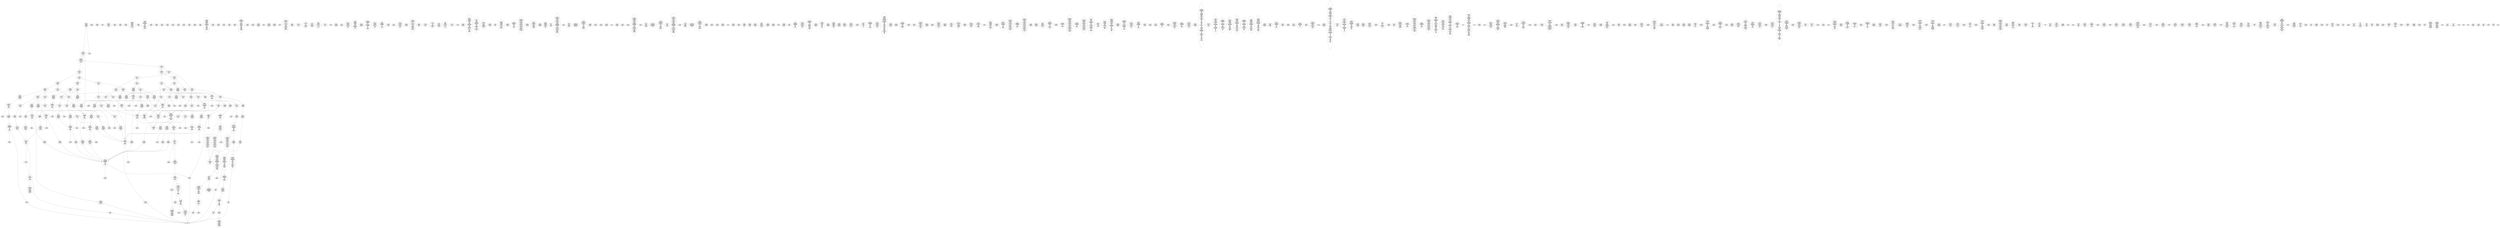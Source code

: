 /* Generated by GvGen v.1.0 (https://www.github.com/stricaud/gvgen) */

digraph G {
compound=true;
   node1 [label="[anywhere]"];
   node2 [label="# 0x0
PUSHX Data
PUSHX Data
MSTORE
CALLVALUE
ISZERO
PUSHX Data
JUMPI
"];
   node3 [label="# 0xc
PUSHX Data
REVERT
"];
   node4 [label="# 0x10
JUMPDEST
PUSHX LogicData
CALLDATASIZE
LT
PUSHX Data
JUMPI
"];
   node5 [label="# 0x1a
PUSHX Data
CALLDATALOAD
PUSHX BitData
SHR
PUSHX LogicData
GT
PUSHX Data
JUMPI
"];
   node6 [label="# 0x2b
PUSHX LogicData
GT
PUSHX Data
JUMPI
"];
   node7 [label="# 0x36
PUSHX LogicData
GT
PUSHX Data
JUMPI
"];
   node8 [label="# 0x41
PUSHX LogicData
GT
PUSHX Data
JUMPI
"];
   node9 [label="# 0x4c
PUSHX LogicData
EQ
PUSHX Data
JUMPI
"];
   node10 [label="# 0x57
PUSHX LogicData
EQ
PUSHX Data
JUMPI
"];
   node11 [label="# 0x62
PUSHX LogicData
EQ
PUSHX Data
JUMPI
"];
   node12 [label="# 0x6d
PUSHX Data
REVERT
"];
   node13 [label="# 0x71
JUMPDEST
PUSHX LogicData
EQ
PUSHX Data
JUMPI
"];
   node14 [label="# 0x7d
PUSHX LogicData
EQ
PUSHX Data
JUMPI
"];
   node15 [label="# 0x88
PUSHX Data
REVERT
"];
   node16 [label="# 0x8c
JUMPDEST
PUSHX LogicData
GT
PUSHX Data
JUMPI
"];
   node17 [label="# 0x98
PUSHX LogicData
EQ
PUSHX Data
JUMPI
"];
   node18 [label="# 0xa3
PUSHX LogicData
EQ
PUSHX Data
JUMPI
"];
   node19 [label="# 0xae
PUSHX LogicData
EQ
PUSHX Data
JUMPI
"];
   node20 [label="# 0xb9
PUSHX Data
REVERT
"];
   node21 [label="# 0xbd
JUMPDEST
PUSHX LogicData
EQ
PUSHX Data
JUMPI
"];
   node22 [label="# 0xc9
PUSHX LogicData
EQ
PUSHX Data
JUMPI
"];
   node23 [label="# 0xd4
PUSHX Data
REVERT
"];
   node24 [label="# 0xd8
JUMPDEST
PUSHX LogicData
GT
PUSHX Data
JUMPI
"];
   node25 [label="# 0xe4
PUSHX LogicData
GT
PUSHX Data
JUMPI
"];
   node26 [label="# 0xef
PUSHX LogicData
EQ
PUSHX Data
JUMPI
"];
   node27 [label="# 0xfa
PUSHX LogicData
EQ
PUSHX Data
JUMPI
"];
   node28 [label="# 0x105
PUSHX LogicData
EQ
PUSHX Data
JUMPI
"];
   node29 [label="# 0x110
PUSHX Data
REVERT
"];
   node30 [label="# 0x114
JUMPDEST
PUSHX LogicData
EQ
PUSHX Data
JUMPI
"];
   node31 [label="# 0x120
PUSHX LogicData
EQ
PUSHX Data
JUMPI
"];
   node32 [label="# 0x12b
PUSHX Data
REVERT
"];
   node33 [label="# 0x12f
JUMPDEST
PUSHX LogicData
GT
PUSHX Data
JUMPI
"];
   node34 [label="# 0x13b
PUSHX LogicData
EQ
PUSHX Data
JUMPI
"];
   node35 [label="# 0x146
PUSHX LogicData
EQ
PUSHX Data
JUMPI
"];
   node36 [label="# 0x151
PUSHX LogicData
EQ
PUSHX Data
JUMPI
"];
   node37 [label="# 0x15c
PUSHX Data
REVERT
"];
   node38 [label="# 0x160
JUMPDEST
PUSHX LogicData
EQ
PUSHX Data
JUMPI
"];
   node39 [label="# 0x16c
PUSHX LogicData
EQ
PUSHX Data
JUMPI
"];
   node40 [label="# 0x177
PUSHX Data
REVERT
"];
   node41 [label="# 0x17b
JUMPDEST
PUSHX LogicData
GT
PUSHX Data
JUMPI
"];
   node42 [label="# 0x187
PUSHX LogicData
GT
PUSHX Data
JUMPI
"];
   node43 [label="# 0x192
PUSHX LogicData
GT
PUSHX Data
JUMPI
"];
   node44 [label="# 0x19d
PUSHX LogicData
EQ
PUSHX Data
JUMPI
"];
   node45 [label="# 0x1a8
PUSHX LogicData
EQ
PUSHX Data
JUMPI
"];
   node46 [label="# 0x1b3
PUSHX LogicData
EQ
PUSHX Data
JUMPI
"];
   node47 [label="# 0x1be
PUSHX Data
REVERT
"];
   node48 [label="# 0x1c2
JUMPDEST
PUSHX LogicData
EQ
PUSHX Data
JUMPI
"];
   node49 [label="# 0x1ce
PUSHX LogicData
EQ
PUSHX Data
JUMPI
"];
   node50 [label="# 0x1d9
PUSHX Data
REVERT
"];
   node51 [label="# 0x1dd
JUMPDEST
PUSHX LogicData
GT
PUSHX Data
JUMPI
"];
   node52 [label="# 0x1e9
PUSHX LogicData
EQ
PUSHX Data
JUMPI
"];
   node53 [label="# 0x1f4
PUSHX LogicData
EQ
PUSHX Data
JUMPI
"];
   node54 [label="# 0x1ff
PUSHX LogicData
EQ
PUSHX Data
JUMPI
"];
   node55 [label="# 0x20a
PUSHX Data
REVERT
"];
   node56 [label="# 0x20e
JUMPDEST
PUSHX LogicData
EQ
PUSHX Data
JUMPI
"];
   node57 [label="# 0x21a
PUSHX LogicData
EQ
PUSHX Data
JUMPI
"];
   node58 [label="# 0x225
PUSHX Data
REVERT
"];
   node59 [label="# 0x229
JUMPDEST
PUSHX LogicData
GT
PUSHX Data
JUMPI
"];
   node60 [label="# 0x235
PUSHX LogicData
GT
PUSHX Data
JUMPI
"];
   node61 [label="# 0x240
PUSHX LogicData
EQ
PUSHX Data
JUMPI
"];
   node62 [label="# 0x24b
PUSHX LogicData
EQ
PUSHX Data
JUMPI
"];
   node63 [label="# 0x256
PUSHX LogicData
EQ
PUSHX Data
JUMPI
"];
   node64 [label="# 0x261
PUSHX Data
REVERT
"];
   node65 [label="# 0x265
JUMPDEST
PUSHX LogicData
EQ
PUSHX Data
JUMPI
"];
   node66 [label="# 0x271
PUSHX LogicData
EQ
PUSHX Data
JUMPI
"];
   node67 [label="# 0x27c
PUSHX Data
REVERT
"];
   node68 [label="# 0x280
JUMPDEST
PUSHX LogicData
EQ
PUSHX Data
JUMPI
"];
   node69 [label="# 0x28c
PUSHX LogicData
EQ
PUSHX Data
JUMPI
"];
   node70 [label="# 0x297
PUSHX LogicData
EQ
PUSHX Data
JUMPI
"];
   node71 [label="# 0x2a2
PUSHX LogicData
EQ
PUSHX Data
JUMPI
"];
   node72 [label="# 0x2ad
JUMPDEST
PUSHX Data
REVERT
"];
   node73 [label="# 0x2b2
JUMPDEST
PUSHX Data
PUSHX Data
CALLDATASIZE
PUSHX Data
PUSHX Data
JUMP
"];
   node74 [label="# 0x2c0
JUMPDEST
PUSHX Data
JUMP
"];
   node75 [label="# 0x2c5
JUMPDEST
PUSHX MemData
MLOAD
ISZERO
ISZERO
MSTORE
PUSHX ArithData
ADD
"];
   node76 [label="# 0x2d1
JUMPDEST
PUSHX MemData
MLOAD
SUB
RETURN
"];
   node77 [label="# 0x2da
JUMPDEST
PUSHX Data
PUSHX Data
CALLDATASIZE
PUSHX Data
PUSHX Data
JUMP
"];
   node78 [label="# 0x2e8
JUMPDEST
PUSHX Data
JUMP
"];
   node79 [label="# 0x2ed
JUMPDEST
STOP
"];
   node80 [label="# 0x2ef
JUMPDEST
PUSHX Data
PUSHX Data
JUMP
"];
   node81 [label="# 0x2f7
JUMPDEST
PUSHX MemData
MLOAD
PUSHX Data
PUSHX Data
JUMP
"];
   node82 [label="# 0x304
JUMPDEST
PUSHX Data
PUSHX Data
CALLDATASIZE
PUSHX Data
PUSHX Data
JUMP
"];
   node83 [label="# 0x312
JUMPDEST
PUSHX Data
JUMP
"];
   node84 [label="# 0x317
JUMPDEST
PUSHX MemData
MLOAD
PUSHX ArithData
PUSHX BitData
PUSHX BitData
SHL
SUB
AND
MSTORE
PUSHX ArithData
ADD
PUSHX Data
JUMP
"];
   node85 [label="# 0x32f
JUMPDEST
PUSHX Data
PUSHX Data
CALLDATASIZE
PUSHX Data
PUSHX Data
JUMP
"];
   node86 [label="# 0x33d
JUMPDEST
PUSHX Data
JUMP
"];
   node87 [label="# 0x342
JUMPDEST
PUSHX Data
PUSHX Data
JUMP
"];
   node88 [label="# 0x34a
JUMPDEST
PUSHX StorData
SLOAD
PUSHX StorData
SLOAD
SUB
"];
   node89 [label="# 0x352
JUMPDEST
PUSHX MemData
MLOAD
MSTORE
PUSHX ArithData
ADD
PUSHX Data
JUMP
"];
   node90 [label="# 0x360
JUMPDEST
PUSHX Data
PUSHX Data
CALLDATASIZE
PUSHX Data
PUSHX Data
JUMP
"];
   node91 [label="# 0x36e
JUMPDEST
PUSHX Data
JUMP
"];
   node92 [label="# 0x373
JUMPDEST
PUSHX Data
PUSHX Data
CALLDATASIZE
PUSHX Data
PUSHX Data
JUMP
"];
   node93 [label="# 0x381
JUMPDEST
PUSHX Data
MSTORE
PUSHX Data
PUSHX Data
MSTORE
PUSHX Data
SHA3
PUSHX ArithData
ADD
SLOAD
JUMP
"];
   node94 [label="# 0x396
JUMPDEST
PUSHX Data
PUSHX Data
CALLDATASIZE
PUSHX Data
PUSHX Data
JUMP
"];
   node95 [label="# 0x3a4
JUMPDEST
PUSHX Data
JUMP
"];
   node96 [label="# 0x3a9
JUMPDEST
PUSHX Data
MLOAD
PUSHX ArithData
PUSHX BitData
PUSHX BitData
SHL
SUB
AND
MSTORE
PUSHX ArithData
ADD
MSTORE
ADD
PUSHX Data
JUMP
"];
   node97 [label="# 0x3c8
JUMPDEST
PUSHX Data
PUSHX Data
JUMP
"];
   node98 [label="# 0x3ef
JUMPDEST
PUSHX Data
PUSHX Data
CALLDATASIZE
PUSHX Data
PUSHX Data
JUMP
"];
   node99 [label="# 0x3fd
JUMPDEST
PUSHX Data
JUMP
"];
   node100 [label="# 0x402
JUMPDEST
PUSHX Data
PUSHX Data
CALLDATASIZE
PUSHX Data
PUSHX Data
JUMP
"];
   node101 [label="# 0x410
JUMPDEST
PUSHX Data
JUMP
"];
   node102 [label="# 0x415
JUMPDEST
PUSHX Data
PUSHX Data
CALLDATASIZE
PUSHX Data
PUSHX Data
JUMP
"];
   node103 [label="# 0x423
JUMPDEST
PUSHX Data
JUMP
"];
   node104 [label="# 0x428
JUMPDEST
PUSHX Data
PUSHX Data
CALLDATASIZE
PUSHX Data
PUSHX Data
JUMP
"];
   node105 [label="# 0x436
JUMPDEST
PUSHX Data
JUMP
"];
   node106 [label="# 0x43b
JUMPDEST
PUSHX Data
PUSHX Data
JUMP
"];
   node107 [label="# 0x443
JUMPDEST
PUSHX Data
PUSHX Data
CALLDATASIZE
PUSHX Data
PUSHX Data
JUMP
"];
   node108 [label="# 0x451
JUMPDEST
PUSHX Data
JUMP
"];
   node109 [label="# 0x456
JUMPDEST
PUSHX Data
PUSHX Data
CALLDATASIZE
PUSHX Data
PUSHX Data
JUMP
"];
   node110 [label="# 0x464
JUMPDEST
PUSHX Data
JUMP
"];
   node111 [label="# 0x469
JUMPDEST
PUSHX Data
PUSHX Data
CALLDATASIZE
PUSHX Data
PUSHX Data
JUMP
"];
   node112 [label="# 0x477
JUMPDEST
PUSHX Data
JUMP
"];
   node113 [label="# 0x47c
JUMPDEST
PUSHX Data
PUSHX Data
CALLDATASIZE
PUSHX Data
PUSHX Data
JUMP
"];
   node114 [label="# 0x48a
JUMPDEST
PUSHX Data
JUMP
"];
   node115 [label="# 0x48f
JUMPDEST
PUSHX Data
PUSHX Data
JUMP
"];
   node116 [label="# 0x497
JUMPDEST
PUSHX Data
PUSHX Data
CALLDATASIZE
PUSHX Data
PUSHX Data
JUMP
"];
   node117 [label="# 0x4a5
JUMPDEST
PUSHX Data
JUMP
"];
   node118 [label="# 0x4aa
JUMPDEST
PUSHX Data
PUSHX Data
CALLDATASIZE
PUSHX Data
PUSHX Data
JUMP
"];
   node119 [label="# 0x4b8
JUMPDEST
PUSHX Data
JUMP
"];
   node120 [label="# 0x4bd
JUMPDEST
PUSHX StorData
SLOAD
PUSHX ArithData
PUSHX BitData
PUSHX BitData
SHL
SUB
AND
PUSHX Data
JUMP
"];
   node121 [label="# 0x4ce
JUMPDEST
PUSHX Data
PUSHX Data
JUMP
"];
   node122 [label="# 0x4f5
JUMPDEST
PUSHX Data
PUSHX Data
CALLDATASIZE
PUSHX Data
PUSHX Data
JUMP
"];
   node123 [label="# 0x503
JUMPDEST
PUSHX Data
MSTORE
PUSHX Data
PUSHX Data
MSTORE
PUSHX Data
SHA3
PUSHX ArithData
PUSHX BitData
PUSHX BitData
SHL
SUB
AND
MSTORE
MSTORE
SHA3
SLOAD
PUSHX BitData
AND
JUMP
"];
   node124 [label="# 0x52e
JUMPDEST
PUSHX Data
PUSHX Data
JUMP
"];
   node125 [label="# 0x555
JUMPDEST
PUSHX Data
PUSHX Data
JUMP
"];
   node126 [label="# 0x55d
JUMPDEST
PUSHX Data
PUSHX Data
CALLDATASIZE
PUSHX Data
PUSHX Data
JUMP
"];
   node127 [label="# 0x56b
JUMPDEST
PUSHX Data
JUMP
"];
   node128 [label="# 0x570
JUMPDEST
PUSHX Data
PUSHX Data
JUMP
"];
   node129 [label="# 0x578
JUMPDEST
PUSHX Data
PUSHX Data
CALLDATASIZE
PUSHX Data
PUSHX Data
JUMP
"];
   node130 [label="# 0x586
JUMPDEST
PUSHX Data
JUMP
"];
   node131 [label="# 0x58b
JUMPDEST
PUSHX Data
PUSHX Data
JUMP
"];
   node132 [label="# 0x593
JUMPDEST
PUSHX Data
PUSHX Data
CALLDATASIZE
PUSHX Data
PUSHX Data
JUMP
"];
   node133 [label="# 0x5a1
JUMPDEST
PUSHX Data
JUMP
"];
   node134 [label="# 0x5a6
JUMPDEST
PUSHX Data
PUSHX Data
CALLDATASIZE
PUSHX Data
PUSHX Data
JUMP
"];
   node135 [label="# 0x5b4
JUMPDEST
PUSHX Data
JUMP
"];
   node136 [label="# 0x5b9
JUMPDEST
PUSHX StorData
SLOAD
PUSHX Data
PUSHX BitData
AND
JUMP
"];
   node137 [label="# 0x5c6
JUMPDEST
PUSHX Data
PUSHX Data
CALLDATASIZE
PUSHX Data
PUSHX Data
JUMP
"];
   node138 [label="# 0x5d4
JUMPDEST
PUSHX Data
JUMP
"];
   node139 [label="# 0x5d9
JUMPDEST
PUSHX Data
PUSHX Data
CALLDATASIZE
PUSHX Data
PUSHX Data
JUMP
"];
   node140 [label="# 0x5e7
JUMPDEST
PUSHX ArithData
PUSHX BitData
PUSHX BitData
SHL
SUB
AND
PUSHX Data
MSTORE
PUSHX Data
PUSHX Data
MSTORE
PUSHX Data
SHA3
AND
MSTORE
MSTORE
SHA3
SLOAD
PUSHX BitData
AND
JUMP
"];
   node141 [label="# 0x615
JUMPDEST
PUSHX Data
PUSHX Data
CALLDATASIZE
PUSHX Data
PUSHX Data
JUMP
"];
   node142 [label="# 0x623
JUMPDEST
PUSHX Data
JUMP
"];
   node143 [label="# 0x628
JUMPDEST
PUSHX Data
PUSHX Data
CALLDATASIZE
PUSHX Data
PUSHX Data
JUMP
"];
   node144 [label="# 0x636
JUMPDEST
PUSHX Data
JUMP
"];
   node145 [label="# 0x63b
JUMPDEST
PUSHX Data
PUSHX Data
PUSHX Data
JUMP
"];
   node146 [label="# 0x646
JUMPDEST
JUMP
"];
   node147 [label="# 0x64c
JUMPDEST
PUSHX Data
PUSHX Data
PUSHX Data
JUMP
"];
   node148 [label="# 0x676
JUMPDEST
PUSHX Data
PUSHX Data
JUMP
"];
   node149 [label="# 0x680
JUMPDEST
JUMP
"];
   node150 [label="# 0x685
JUMPDEST
PUSHX Data
PUSHX StorData
SLOAD
PUSHX Data
PUSHX Data
JUMP
"];
   node151 [label="# 0x694
JUMPDEST
PUSHX ArithData
ADD
PUSHX ArithData
DIV
MUL
PUSHX ArithData
ADD
PUSHX MemData
MLOAD
ADD
PUSHX Data
MSTORE
MSTORE
PUSHX ArithData
ADD
SLOAD
PUSHX Data
PUSHX Data
JUMP
"];
   node152 [label="# 0x6c0
JUMPDEST
ISZERO
PUSHX Data
JUMPI
"];
   node153 [label="# 0x6c7
PUSHX LogicData
LT
PUSHX Data
JUMPI
"];
   node154 [label="# 0x6cf
PUSHX ArithData
SLOAD
DIV
MUL
MSTORE
PUSHX ArithData
ADD
PUSHX Data
JUMP
"];
   node155 [label="# 0x6e2
JUMPDEST
ADD
PUSHX Data
MSTORE
PUSHX Data
PUSHX Data
SHA3
"];
   node156 [label="# 0x6f0
JUMPDEST
SLOAD
MSTORE
PUSHX ArithData
ADD
PUSHX ArithData
ADD
GT
PUSHX Data
JUMPI
"];
   node157 [label="# 0x704
SUB
PUSHX BitData
AND
ADD
"];
   node158 [label="# 0x70d
JUMPDEST
JUMP
"];
   node159 [label="# 0x717
JUMPDEST
PUSHX Data
PUSHX Data
PUSHX Data
JUMP
"];
   node160 [label="# 0x722
JUMPDEST
PUSHX Data
JUMPI
"];
   node161 [label="# 0x727
PUSHX MemData
MLOAD
PUSHX Data
MSTORE
PUSHX ArithData
ADD
PUSHX MemData
MLOAD
SUB
REVERT
"];
   node162 [label="# 0x758
JUMPDEST
PUSHX Data
MSTORE
PUSHX Data
PUSHX Data
MSTORE
PUSHX Data
SHA3
SLOAD
PUSHX ArithData
PUSHX BitData
PUSHX BitData
SHL
SUB
AND
JUMP
"];
   node163 [label="# 0x774
JUMPDEST
PUSHX Data
PUSHX Data
PUSHX Data
JUMP
"];
   node164 [label="# 0x77f
JUMPDEST
PUSHX ArithData
PUSHX BitData
PUSHX BitData
SHL
SUB
AND
PUSHX ArithData
PUSHX BitData
PUSHX BitData
SHL
SUB
AND
EQ
ISZERO
PUSHX Data
JUMPI
"];
   node165 [label="# 0x79c
PUSHX MemData
MLOAD
PUSHX Data
MSTORE
PUSHX ArithData
ADD
PUSHX MemData
MLOAD
SUB
REVERT
"];
   node166 [label="# 0x7cd
JUMPDEST
CALLER
PUSHX ArithData
PUSHX BitData
PUSHX BitData
SHL
SUB
AND
EQ
PUSHX Data
JUMPI
"];
   node167 [label="# 0x7de
PUSHX Data
CALLER
PUSHX Data
JUMP
"];
   node168 [label="# 0x7e7
JUMPDEST
PUSHX Data
JUMPI
"];
   node169 [label="# 0x7ec
PUSHX MemData
MLOAD
PUSHX Data
MSTORE
PUSHX ArithData
ADD
PUSHX MemData
MLOAD
SUB
REVERT
"];
   node170 [label="# 0x81d
JUMPDEST
PUSHX Data
PUSHX Data
JUMP
"];
   node171 [label="# 0x828
JUMPDEST
PUSHX StorData
SLOAD
PUSHX Data
PUSHX Data
JUMP
"];
   node172 [label="# 0x835
JUMPDEST
PUSHX ArithData
ADD
PUSHX ArithData
DIV
MUL
PUSHX ArithData
ADD
PUSHX MemData
MLOAD
ADD
PUSHX Data
MSTORE
MSTORE
PUSHX ArithData
ADD
SLOAD
PUSHX Data
PUSHX Data
JUMP
"];
   node173 [label="# 0x861
JUMPDEST
ISZERO
PUSHX Data
JUMPI
"];
   node174 [label="# 0x868
PUSHX LogicData
LT
PUSHX Data
JUMPI
"];
   node175 [label="# 0x870
PUSHX ArithData
SLOAD
DIV
MUL
MSTORE
PUSHX ArithData
ADD
PUSHX Data
JUMP
"];
   node176 [label="# 0x883
JUMPDEST
ADD
PUSHX Data
MSTORE
PUSHX Data
PUSHX Data
SHA3
"];
   node177 [label="# 0x891
JUMPDEST
SLOAD
MSTORE
PUSHX ArithData
ADD
PUSHX ArithData
ADD
GT
PUSHX Data
JUMPI
"];
   node178 [label="# 0x8a5
SUB
PUSHX BitData
AND
ADD
"];
   node179 [label="# 0x8ae
JUMPDEST
JUMP
"];
   node180 [label="# 0x8b6
JUMPDEST
PUSHX Data
PUSHX Data
JUMP
"];
   node181 [label="# 0x8c1
JUMPDEST
PUSHX Data
MSTORE
PUSHX Data
PUSHX ArithData
MSTORE
PUSHX Data
SHA3
MLOAD
ADD
MSTORE
SLOAD
PUSHX ArithData
PUSHX BitData
PUSHX BitData
SHL
SUB
AND
MSTORE
PUSHX BitData
PUSHX BitData
SHL
DIV
PUSHX BitData
AND
ADD
MSTORE
PUSHX Data
JUMPI
"];
   node182 [label="# 0x90c
PUSHX Data
MLOAD
ADD
MSTORE
PUSHX StorData
SLOAD
PUSHX ArithData
PUSHX BitData
PUSHX BitData
SHL
SUB
AND
MSTORE
PUSHX BitData
PUSHX BitData
SHL
DIV
PUSHX BitData
AND
PUSHX ArithData
ADD
MSTORE
"];
   node183 [label="# 0x940
JUMPDEST
PUSHX ArithData
ADD
MLOAD
PUSHX Data
PUSHX Data
PUSHX Data
PUSHX BitData
AND
PUSHX Data
JUMP
"];
   node184 [label="# 0x964
JUMPDEST
PUSHX Data
PUSHX Data
JUMP
"];
   node185 [label="# 0x96e
JUMPDEST
MLOAD
JUMP
"];
   node186 [label="# 0x97c
JUMPDEST
PUSHX Data
MSTORE
PUSHX Data
PUSHX Data
MSTORE
PUSHX Data
SHA3
PUSHX ArithData
ADD
SLOAD
PUSHX Data
PUSHX Data
JUMP
"];
   node187 [label="# 0x997
JUMPDEST
PUSHX Data
PUSHX Data
JUMP
"];
   node188 [label="# 0x9a1
JUMPDEST
PUSHX ArithData
PUSHX BitData
PUSHX BitData
SHL
SUB
AND
CALLER
EQ
PUSHX Data
JUMPI
"];
   node189 [label="# 0x9b2
PUSHX MemData
MLOAD
PUSHX BitData
PUSHX BitData
SHL
MSTORE
PUSHX Data
PUSHX ArithData
ADD
MSTORE
PUSHX Data
PUSHX ArithData
ADD
MSTORE
PUSHX Data
PUSHX ArithData
ADD
MSTORE
PUSHX Data
PUSHX ArithData
ADD
MSTORE
PUSHX ArithData
ADD
"];
   node190 [label="# 0xa1b
JUMPDEST
PUSHX MemData
MLOAD
SUB
REVERT
"];
   node191 [label="# 0xa24
JUMPDEST
PUSHX Data
PUSHX Data
JUMP
"];
   node192 [label="# 0xa2e
JUMPDEST
JUMP
"];
   node193 [label="# 0xa32
JUMPDEST
PUSHX Data
PUSHX MemData
MLOAD
PUSHX ArithData
ADD
PUSHX Data
MSTORE
PUSHX Data
MSTORE
PUSHX Data
JUMP
"];
   node194 [label="# 0xa4d
JUMPDEST
PUSHX Data
PUSHX Data
PUSHX Data
JUMP
"];
   node195 [label="# 0xa58
JUMPDEST
PUSHX Data
MSTORE
PUSHX Data
PUSHX Data
MSTORE
PUSHX Data
SHA3
SSTORE
JUMP
"];
   node196 [label="# 0xa69
JUMPDEST
JUMP
"];
   node197 [label="# 0xa6c
JUMPDEST
PUSHX LogicData
PUSHX StorData
SLOAD
EQ
ISZERO
PUSHX Data
JUMPI
"];
   node198 [label="# 0xa78
PUSHX MemData
MLOAD
PUSHX BitData
PUSHX BitData
SHL
MSTORE
PUSHX Data
PUSHX ArithData
ADD
MSTORE
PUSHX Data
PUSHX ArithData
ADD
MSTORE
PUSHX Data
PUSHX ArithData
ADD
MSTORE
PUSHX ArithData
ADD
PUSHX Data
JUMP
"];
   node199 [label="# 0xabf
JUMPDEST
PUSHX Data
PUSHX Data
SSTORE
PUSHX StorData
SLOAD
PUSHX BitData
AND
PUSHX Data
JUMPI
"];
   node200 [label="# 0xacf
PUSHX MemData
MLOAD
PUSHX BitData
PUSHX BitData
SHL
MSTORE
PUSHX Data
PUSHX ArithData
ADD
MSTORE
PUSHX Data
PUSHX ArithData
ADD
MSTORE
PUSHX Data
PUSHX ArithData
ADD
MSTORE
PUSHX ArithData
ADD
PUSHX Data
JUMP
"];
   node201 [label="# 0xb16
JUMPDEST
PUSHX Data
"];
   node202 [label="# 0xb1a
JUMPDEST
PUSHX MemData
MLOAD
PUSHX BitData
PUSHX BitData
SHL
MSTORE
CALLER
PUSHX ArithData
ADD
MSTORE
PUSHX BitData
PUSHX ArithData
PUSHX BitData
PUSHX BitData
SHL
SUB
AND
PUSHX Data
PUSHX ArithData
ADD
PUSHX Data
PUSHX MemData
MLOAD
SUB
EXTCODESIZE
ISZERO
ISZERO
PUSHX Data
JUMPI
"];
   node203 [label="# 0xb75
PUSHX Data
REVERT
"];
   node204 [label="# 0xb79
JUMPDEST
GAS
STATICCALL
ISZERO
ISZERO
PUSHX Data
JUMPI
"];
   node205 [label="# 0xb84
RETURNDATASIZE
PUSHX Data
RETURNDATACOPY
RETURNDATASIZE
PUSHX Data
REVERT
"];
   node206 [label="# 0xb8d
JUMPDEST
PUSHX MemData
MLOAD
RETURNDATASIZE
PUSHX BitData
NOT
PUSHX ArithData
ADD
AND
ADD
PUSHX Data
MSTORE
ADD
PUSHX Data
PUSHX Data
JUMP
"];
   node207 [label="# 0xbb1
JUMPDEST
LT
ISZERO
PUSHX Data
JUMPI
"];
   node208 [label="# 0xbb9
PUSHX MemData
MLOAD
PUSHX BitData
PUSHX BitData
SHL
MSTORE
CALLER
PUSHX ArithData
ADD
MSTORE
PUSHX ArithData
ADD
MSTORE
PUSHX Data
PUSHX BitData
PUSHX ArithData
PUSHX BitData
PUSHX BitData
SHL
SUB
AND
PUSHX Data
PUSHX ArithData
ADD
PUSHX Data
PUSHX MemData
MLOAD
SUB
EXTCODESIZE
ISZERO
ISZERO
PUSHX Data
JUMPI
"];
   node209 [label="# 0xc1d
PUSHX Data
REVERT
"];
   node210 [label="# 0xc21
JUMPDEST
GAS
STATICCALL
ISZERO
ISZERO
PUSHX Data
JUMPI
"];
   node211 [label="# 0xc2c
RETURNDATASIZE
PUSHX Data
RETURNDATACOPY
RETURNDATASIZE
PUSHX Data
REVERT
"];
   node212 [label="# 0xc35
JUMPDEST
PUSHX MemData
MLOAD
RETURNDATASIZE
PUSHX BitData
NOT
PUSHX ArithData
ADD
AND
ADD
PUSHX Data
MSTORE
ADD
PUSHX Data
PUSHX Data
JUMP
"];
   node213 [label="# 0xc59
JUMPDEST
PUSHX Data
PUSHX Data
JUMP
"];
   node214 [label="# 0xc64
JUMPDEST
PUSHX Data
JUMPI
"];
   node215 [label="# 0xc69
PUSHX Data
PUSHX Data
JUMP
"];
   node216 [label="# 0xc71
JUMPDEST
PUSHX Data
PUSHX Data
JUMP
"];
   node217 [label="# 0xc7b
JUMPDEST
"];
   node218 [label="# 0xc7f
JUMPDEST
PUSHX Data
PUSHX Data
JUMP
"];
   node219 [label="# 0xc8a
JUMPDEST
PUSHX Data
JUMP
"];
   node220 [label="# 0xc92
JUMPDEST
PUSHX Data
"];
   node221 [label="# 0xc96
JUMPDEST
PUSHX MemData
MLOAD
PUSHX BitData
PUSHX BitData
SHL
MSTORE
CALLER
PUSHX ArithData
ADD
MSTORE
PUSHX BitData
PUSHX ArithData
PUSHX BitData
PUSHX BitData
SHL
SUB
AND
PUSHX Data
PUSHX ArithData
ADD
PUSHX Data
PUSHX MemData
MLOAD
SUB
EXTCODESIZE
ISZERO
ISZERO
PUSHX Data
JUMPI
"];
   node222 [label="# 0xcf1
PUSHX Data
REVERT
"];
   node223 [label="# 0xcf5
JUMPDEST
GAS
STATICCALL
ISZERO
ISZERO
PUSHX Data
JUMPI
"];
   node224 [label="# 0xd00
RETURNDATASIZE
PUSHX Data
RETURNDATACOPY
RETURNDATASIZE
PUSHX Data
REVERT
"];
   node225 [label="# 0xd09
JUMPDEST
PUSHX MemData
MLOAD
RETURNDATASIZE
PUSHX BitData
NOT
PUSHX ArithData
ADD
AND
ADD
PUSHX Data
MSTORE
ADD
PUSHX Data
PUSHX Data
JUMP
"];
   node226 [label="# 0xd2d
JUMPDEST
LT
ISZERO
PUSHX Data
JUMPI
"];
   node227 [label="# 0xd35
PUSHX MemData
MLOAD
PUSHX BitData
PUSHX BitData
SHL
MSTORE
CALLER
PUSHX ArithData
ADD
MSTORE
PUSHX ArithData
ADD
MSTORE
PUSHX Data
PUSHX BitData
PUSHX ArithData
PUSHX BitData
PUSHX BitData
SHL
SUB
AND
PUSHX Data
PUSHX ArithData
ADD
PUSHX Data
PUSHX MemData
MLOAD
SUB
EXTCODESIZE
ISZERO
ISZERO
PUSHX Data
JUMPI
"];
   node228 [label="# 0xd99
PUSHX Data
REVERT
"];
   node229 [label="# 0xd9d
JUMPDEST
GAS
STATICCALL
ISZERO
ISZERO
PUSHX Data
JUMPI
"];
   node230 [label="# 0xda8
RETURNDATASIZE
PUSHX Data
RETURNDATACOPY
RETURNDATASIZE
PUSHX Data
REVERT
"];
   node231 [label="# 0xdb1
JUMPDEST
PUSHX MemData
MLOAD
RETURNDATASIZE
PUSHX BitData
NOT
PUSHX ArithData
ADD
AND
ADD
PUSHX Data
MSTORE
ADD
PUSHX Data
PUSHX Data
JUMP
"];
   node232 [label="# 0xdd5
JUMPDEST
PUSHX Data
PUSHX Data
JUMP
"];
   node233 [label="# 0xde0
JUMPDEST
PUSHX Data
JUMPI
"];
   node234 [label="# 0xde5
PUSHX Data
PUSHX Data
JUMP
"];
   node235 [label="# 0xded
JUMPDEST
PUSHX Data
PUSHX Data
JUMP
"];
   node236 [label="# 0xdf7
JUMPDEST
"];
   node237 [label="# 0xdfb
JUMPDEST
PUSHX Data
PUSHX Data
JUMP
"];
   node238 [label="# 0xe06
JUMPDEST
PUSHX Data
JUMP
"];
   node239 [label="# 0xe0e
JUMPDEST
PUSHX Data
CALLER
PUSHX Data
JUMP
"];
   node240 [label="# 0xe19
JUMPDEST
PUSHX Data
PUSHX Data
SSTORE
JUMP
"];
   node241 [label="# 0xe21
JUMPDEST
PUSHX Data
PUSHX Data
PUSHX Data
JUMP
"];
   node242 [label="# 0xe4b
JUMPDEST
MLOAD
PUSHX Data
PUSHX Data
PUSHX ArithData
ADD
PUSHX Data
JUMP
"];
   node243 [label="# 0xe5e
JUMPDEST
PUSHX Data
PUSHX Data
PUSHX Data
JUMP
"];
   node244 [label="# 0xe88
JUMPDEST
PUSHX Data
PUSHX Data
JUMP
"];
   node245 [label="# 0xe93
JUMPDEST
JUMP
"];
   node246 [label="# 0xe99
JUMPDEST
PUSHX Data
PUSHX Data
PUSHX Data
JUMP
"];
   node247 [label="# 0xea4
JUMPDEST
MLOAD
JUMP
"];
   node248 [label="# 0xeab
JUMPDEST
PUSHX Data
PUSHX ArithData
PUSHX BitData
PUSHX BitData
SHL
SUB
AND
PUSHX Data
JUMPI
"];
   node249 [label="# 0xebc
PUSHX MemData
MLOAD
PUSHX Data
MSTORE
PUSHX ArithData
ADD
PUSHX MemData
MLOAD
SUB
REVERT
"];
   node250 [label="# 0xeed
JUMPDEST
PUSHX ArithData
PUSHX BitData
PUSHX BitData
SHL
SUB
AND
PUSHX Data
MSTORE
PUSHX Data
PUSHX Data
MSTORE
PUSHX Data
SHA3
SLOAD
PUSHX BitData
AND
JUMP
"];
   node251 [label="# 0xf13
JUMPDEST
PUSHX StorData
SLOAD
PUSHX ArithData
PUSHX BitData
PUSHX BitData
SHL
SUB
AND
CALLER
EQ
PUSHX Data
JUMPI
"];
   node252 [label="# 0xf26
PUSHX MemData
MLOAD
PUSHX BitData
PUSHX BitData
SHL
MSTORE
PUSHX Data
PUSHX ArithData
ADD
MSTORE
PUSHX ArithData
ADD
MSTORE
PUSHX Data
PUSHX ArithData
ADD
MSTORE
PUSHX ArithData
ADD
PUSHX Data
JUMP
"];
   node253 [label="# 0xf6d
JUMPDEST
PUSHX Data
PUSHX Data
PUSHX Data
JUMP
"];
   node254 [label="# 0xf77
JUMPDEST
JUMP
"];
   node255 [label="# 0xf79
JUMPDEST
PUSHX Data
PUSHX Data
PUSHX Data
JUMP
"];
   node256 [label="# 0xfa3
JUMPDEST
PUSHX StorData
SLOAD
PUSHX BitData
NOT
AND
ISZERO
ISZERO
OR
SSTORE
JUMP
"];
   node257 [label="# 0xfb7
JUMPDEST
PUSHX Data
PUSHX Data
PUSHX Data
JUMP
"];
   node258 [label="# 0xfe1
JUMPDEST
PUSHX Data
MSTORE
PUSHX Data
PUSHX Data
MSTORE
PUSHX Data
SHA3
SSTORE
JUMP
"];
   node259 [label="# 0xff3
JUMPDEST
PUSHX Data
PUSHX StorData
SLOAD
PUSHX Data
PUSHX Data
JUMP
"];
   node260 [label="# 0x1002
JUMPDEST
PUSHX Data
PUSHX Data
PUSHX Data
PUSHX Data
JUMP
"];
   node261 [label="# 0x1011
JUMPDEST
PUSHX Data
PUSHX Data
PUSHX Data
PUSHX Data
JUMP
"];
   node262 [label="# 0x1021
JUMPDEST
PUSHX Data
PUSHX Data
PUSHX LogicData
LT
PUSHX Data
JUMPI
"];
   node263 [label="# 0x1031
PUSHX Data
PUSHX Data
JUMP
"];
   node264 [label="# 0x1038
JUMPDEST
ADD
SLOAD
PUSHX BitData
SHL
AND
EQ
JUMP
"];
   node265 [label="# 0x104d
JUMPDEST
PUSHX ArithData
PUSHX BitData
PUSHX BitData
SHL
SUB
AND
CALLER
EQ
ISZERO
PUSHX Data
JUMPI
"];
   node266 [label="# 0x105f
PUSHX MemData
MLOAD
PUSHX Data
MSTORE
PUSHX ArithData
ADD
PUSHX MemData
MLOAD
SUB
REVERT
"];
   node267 [label="# 0x1090
JUMPDEST
CALLER
PUSHX Data
MSTORE
PUSHX Data
PUSHX ArithData
MSTORE
PUSHX MemData
SHA3
PUSHX ArithData
PUSHX BitData
PUSHX BitData
SHL
SUB
AND
MSTORE
MSTORE
SHA3
SLOAD
PUSHX BitData
NOT
AND
ISZERO
ISZERO
OR
SSTORE
MLOAD
MSTORE
PUSHX Data
ADD
PUSHX MemData
MLOAD
SUB
LOGX
JUMP
"];
   node268 [label="# 0x10fc
JUMPDEST
PUSHX Data
PUSHX Data
PUSHX Data
JUMP
"];
   node269 [label="# 0x1126
JUMPDEST
PUSHX Data
PUSHX Data
PUSHX Data
SSTORE
JUMP
"];
   node270 [label="# 0x1130
JUMPDEST
PUSHX Data
PUSHX Data
JUMP
"];
   node271 [label="# 0x113b
JUMPDEST
PUSHX ArithData
PUSHX BitData
PUSHX BitData
SHL
SUB
AND
EXTCODESIZE
ISZERO
PUSHX Data
JUMPI
"];
   node272 [label="# 0x114c
PUSHX Data
PUSHX Data
JUMP
"];
   node273 [label="# 0x1157
JUMPDEST
PUSHX Data
JUMPI
"];
   node274 [label="# 0x115c
PUSHX MemData
MLOAD
PUSHX BitData
PUSHX BitData
SHL
MSTORE
PUSHX ArithData
ADD
PUSHX MemData
MLOAD
SUB
REVERT
"];
   node275 [label="# 0x1174
JUMPDEST
PUSHX Data
PUSHX Data
PUSHX Data
JUMP
"];
   node276 [label="# 0x117f
JUMPDEST
PUSHX Data
JUMPI
"];
   node277 [label="# 0x1184
PUSHX MemData
MLOAD
PUSHX Data
MSTORE
PUSHX ArithData
ADD
PUSHX MemData
MLOAD
SUB
REVERT
"];
   node278 [label="# 0x11b5
JUMPDEST
PUSHX Data
PUSHX Data
PUSHX Data
JUMP
"];
   node279 [label="# 0x11bf
JUMPDEST
MLOAD
PUSHX LogicData
EQ
ISZERO
PUSHX Data
JUMPI
"];
   node280 [label="# 0x11cc
PUSHX MemData
MLOAD
PUSHX ArithData
ADD
PUSHX Data
MSTORE
PUSHX Data
MSTORE
PUSHX Data
JUMP
"];
   node281 [label="# 0x11e0
JUMPDEST
PUSHX Data
PUSHX Data
JUMP
"];
   node282 [label="# 0x11ea
JUMPDEST
PUSHX MemData
MLOAD
PUSHX ArithData
ADD
PUSHX Data
PUSHX Data
JUMP
"];
   node283 [label="# 0x11fb
JUMPDEST
PUSHX MemData
MLOAD
PUSHX ArithData
SUB
SUB
MSTORE
PUSHX Data
MSTORE
"];
   node284 [label="# 0x120b
JUMPDEST
JUMP
"];
   node285 [label="# 0x1212
JUMPDEST
PUSHX Data
MSTORE
PUSHX Data
PUSHX Data
MSTORE
PUSHX Data
SHA3
PUSHX ArithData
ADD
SLOAD
PUSHX Data
PUSHX Data
JUMP
"];
   node286 [label="# 0x122d
JUMPDEST
PUSHX Data
PUSHX Data
JUMP
"];
   node287 [label="# 0x1237
JUMPDEST
PUSHX StorData
SLOAD
PUSHX ArithData
PUSHX BitData
PUSHX BitData
SHL
SUB
AND
CALLER
EQ
PUSHX Data
JUMPI
"];
   node288 [label="# 0x124a
PUSHX MemData
MLOAD
PUSHX BitData
PUSHX BitData
SHL
MSTORE
PUSHX Data
PUSHX ArithData
ADD
MSTORE
PUSHX ArithData
ADD
MSTORE
PUSHX Data
PUSHX ArithData
ADD
MSTORE
PUSHX ArithData
ADD
PUSHX Data
JUMP
"];
   node289 [label="# 0x1291
JUMPDEST
PUSHX ArithData
PUSHX BitData
PUSHX BitData
SHL
SUB
AND
PUSHX Data
JUMPI
"];
   node290 [label="# 0x12a0
PUSHX MemData
MLOAD
PUSHX BitData
PUSHX BitData
SHL
MSTORE
PUSHX Data
PUSHX ArithData
ADD
MSTORE
PUSHX Data
PUSHX ArithData
ADD
MSTORE
PUSHX Data
PUSHX ArithData
ADD
MSTORE
PUSHX Data
PUSHX ArithData
ADD
MSTORE
PUSHX ArithData
ADD
PUSHX Data
JUMP
"];
   node291 [label="# 0x130d
JUMPDEST
PUSHX Data
PUSHX Data
JUMP
"];
   node292 [label="# 0x1316
JUMPDEST
PUSHX Data
PUSHX Data
PUSHX Data
JUMP
"];
   node293 [label="# 0x1340
JUMPDEST
MLOAD
PUSHX Data
PUSHX Data
PUSHX ArithData
ADD
PUSHX Data
JUMP
"];
   node294 [label="# 0x1353
JUMPDEST
PUSHX Data
PUSHX ArithData
PUSHX BitData
PUSHX BitData
SHL
SUB
NOT
AND
PUSHX LogicData
EQ
PUSHX Data
JUMPI
"];
   node295 [label="# 0x1388
PUSHX Data
PUSHX Data
JUMP
"];
   node296 [label="# 0x1391
JUMPDEST
PUSHX Data
CALLER
PUSHX Data
JUMP
"];
   node297 [label="# 0x139b
JUMPDEST
PUSHX LogicData
PUSHX BitData
AND
GT
ISZERO
PUSHX Data
JUMPI
"];
   node298 [label="# 0x13b4
PUSHX MemData
MLOAD
PUSHX BitData
PUSHX BitData
SHL
MSTORE
PUSHX Data
PUSHX ArithData
ADD
MSTORE
PUSHX Data
PUSHX ArithData
ADD
MSTORE
PUSHX Data
PUSHX ArithData
ADD
MSTORE
PUSHX BitData
PUSHX BitData
SHL
PUSHX ArithData
ADD
MSTORE
PUSHX ArithData
ADD
PUSHX Data
JUMP
"];
   node299 [label="# 0x140e
JUMPDEST
PUSHX ArithData
PUSHX BitData
PUSHX BitData
SHL
SUB
AND
PUSHX Data
JUMPI
"];
   node300 [label="# 0x141d
PUSHX MemData
MLOAD
PUSHX BitData
PUSHX BitData
SHL
MSTORE
PUSHX Data
PUSHX ArithData
ADD
MSTORE
PUSHX Data
PUSHX ArithData
ADD
MSTORE
PUSHX Data
PUSHX ArithData
ADD
MSTORE
PUSHX ArithData
ADD
PUSHX Data
JUMP
"];
   node301 [label="# 0x1464
JUMPDEST
PUSHX Data
MLOAD
ADD
MSTORE
PUSHX ArithData
PUSHX BitData
PUSHX BitData
SHL
SUB
AND
MSTORE
PUSHX BitData
AND
PUSHX ArithData
ADD
MSTORE
PUSHX BitData
PUSHX BitData
SHL
MUL
OR
PUSHX Data
SSTORE
JUMP
"];
   node302 [label="# 0x14a2
JUMPDEST
PUSHX StorData
SLOAD
LT
ISZERO
PUSHX Data
JUMPI
"];
   node303 [label="# 0x14af
PUSHX Data
MSTORE
PUSHX Data
PUSHX Data
MSTORE
PUSHX Data
SHA3
SLOAD
PUSHX BitData
PUSHX BitData
SHL
DIV
PUSHX BitData
AND
ISZERO
JUMP
"];
   node304 [label="# 0x14cd
JUMPDEST
PUSHX Data
MSTORE
PUSHX Data
PUSHX Data
MSTORE
PUSHX MemData
SHA3
SLOAD
PUSHX BitData
NOT
AND
PUSHX ArithData
PUSHX BitData
PUSHX BitData
SHL
SUB
AND
OR
SSTORE
MLOAD
AND
PUSHX Data
LOGX
JUMP
"];
   node305 [label="# 0x1536
JUMPDEST
PUSHX Data
PUSHX Data
PUSHX Data
JUMP
"];
   node306 [label="# 0x1541
JUMPDEST
PUSHX ArithData
PUSHX BitData
PUSHX BitData
SHL
SUB
AND
PUSHX ArithData
ADD
MLOAD
PUSHX ArithData
PUSHX BitData
PUSHX BitData
SHL
SUB
AND
EQ
PUSHX Data
JUMPI
"];
   node307 [label="# 0x1561
PUSHX MemData
MLOAD
PUSHX Data
MSTORE
PUSHX ArithData
ADD
PUSHX MemData
MLOAD
SUB
REVERT
"];
   node308 [label="# 0x1592
JUMPDEST
PUSHX Data
CALLER
PUSHX ArithData
PUSHX BitData
PUSHX BitData
SHL
SUB
AND
EQ
PUSHX Data
JUMPI
"];
   node309 [label="# 0x15a6
PUSHX Data
CALLER
PUSHX Data
JUMP
"];
   node310 [label="# 0x15b0
JUMPDEST
PUSHX Data
JUMPI
"];
   node311 [label="# 0x15b6
CALLER
PUSHX Data
PUSHX Data
JUMP
"];
   node312 [label="# 0x15c0
JUMPDEST
PUSHX ArithData
PUSHX BitData
PUSHX BitData
SHL
SUB
AND
EQ
"];
   node313 [label="# 0x15cb
JUMPDEST
PUSHX Data
JUMPI
"];
   node314 [label="# 0x15d3
PUSHX MemData
MLOAD
PUSHX BitData
PUSHX BitData
SHL
MSTORE
PUSHX ArithData
ADD
PUSHX MemData
MLOAD
SUB
REVERT
"];
   node315 [label="# 0x15eb
JUMPDEST
PUSHX ArithData
PUSHX BitData
PUSHX BitData
SHL
SUB
AND
PUSHX Data
JUMPI
"];
   node316 [label="# 0x15fa
PUSHX MemData
MLOAD
PUSHX Data
MSTORE
PUSHX ArithData
ADD
PUSHX MemData
MLOAD
SUB
REVERT
"];
   node317 [label="# 0x162b
JUMPDEST
PUSHX Data
PUSHX Data
PUSHX Data
JUMP
"];
   node318 [label="# 0x1637
JUMPDEST
PUSHX ArithData
PUSHX BitData
PUSHX BitData
SHL
SUB
AND
PUSHX Data
MSTORE
PUSHX Data
PUSHX Data
MSTORE
PUSHX Data
SHA3
SLOAD
PUSHX BitData
NOT
AND
PUSHX BitData
AND
PUSHX BitData
NOT
ADD
AND
OR
SSTORE
AND
MSTORE
SHA3
SLOAD
AND
AND
PUSHX ArithData
ADD
AND
OR
SSTORE
MSTORE
PUSHX Data
MSTORE
SHA3
SLOAD
PUSHX ArithData
PUSHX BitData
PUSHX BitData
SHL
SUB
NOT
AND
OR
PUSHX BitData
PUSHX BitData
SHL
TIMESTAMP
AND
MUL
OR
SSTORE
ADD
MSTORE
SHA3
SLOAD
AND
PUSHX Data
JUMPI
"];
   node319 [label="# 0x16d3
PUSHX StorData
SLOAD
EQ
PUSHX Data
JUMPI
"];
   node320 [label="# 0x16dc
SLOAD
PUSHX ArithData
ADD
MLOAD
PUSHX BitData
AND
PUSHX BitData
PUSHX BitData
SHL
MUL
PUSHX ArithData
PUSHX BitData
PUSHX BitData
SHL
SUB
NOT
AND
PUSHX ArithData
PUSHX BitData
PUSHX BitData
SHL
SUB
AND
OR
OR
SSTORE
"];
   node321 [label="# 0x170d
JUMPDEST
PUSHX ArithData
PUSHX BitData
PUSHX BitData
SHL
SUB
AND
PUSHX ArithData
PUSHX BitData
PUSHX BitData
SHL
SUB
AND
PUSHX Data
PUSHX MemData
MLOAD
PUSHX MemData
MLOAD
SUB
LOGX
JUMP
"];
   node322 [label="# 0x1758
JUMPDEST
PUSHX Data
MSTORE
PUSHX Data
PUSHX Data
MSTORE
PUSHX Data
SHA3
PUSHX ArithData
PUSHX BitData
PUSHX BitData
SHL
SUB
AND
MSTORE
MSTORE
SHA3
SLOAD
PUSHX BitData
AND
PUSHX Data
JUMPI
"];
   node323 [label="# 0x1783
PUSHX Data
MSTORE
PUSHX Data
PUSHX Data
MSTORE
PUSHX Data
SHA3
PUSHX ArithData
PUSHX BitData
PUSHX BitData
SHL
SUB
AND
MSTORE
MSTORE
SHA3
SLOAD
PUSHX BitData
NOT
AND
PUSHX BitData
OR
SSTORE
PUSHX Data
CALLER
JUMP
"];
   node324 [label="# 0x17b6
JUMPDEST
PUSHX ArithData
PUSHX BitData
PUSHX BitData
SHL
SUB
AND
PUSHX ArithData
PUSHX BitData
PUSHX BitData
SHL
SUB
AND
PUSHX Data
PUSHX MemData
MLOAD
PUSHX MemData
MLOAD
SUB
LOGX
JUMP
"];
   node325 [label="# 0x17fa
JUMPDEST
PUSHX Data
MSTORE
PUSHX Data
PUSHX Data
MSTORE
PUSHX Data
SHA3
PUSHX ArithData
PUSHX BitData
PUSHX BitData
SHL
SUB
AND
MSTORE
MSTORE
SHA3
SLOAD
PUSHX BitData
AND
ISZERO
PUSHX Data
JUMPI
"];
   node326 [label="# 0x1826
PUSHX Data
MSTORE
PUSHX Data
PUSHX Data
MSTORE
PUSHX MemData
SHA3
PUSHX ArithData
PUSHX BitData
PUSHX BitData
SHL
SUB
AND
MSTORE
MSTORE
SHA3
SLOAD
PUSHX BitData
NOT
AND
SSTORE
MLOAD
CALLER
PUSHX Data
LOGX
JUMP
"];
   node327 [label="# 0x187d
JUMPDEST
PUSHX Data
PUSHX Data
PUSHX Data
JUMP
"];
   node328 [label="# 0x1888
JUMPDEST
MLOAD
ISZERO
PUSHX Data
JUMPI
"];
   node329 [label="# 0x1894
PUSHX Data
CALLER
PUSHX ArithData
PUSHX BitData
PUSHX BitData
SHL
SUB
AND
EQ
PUSHX Data
JUMPI
"];
   node330 [label="# 0x18a7
PUSHX Data
CALLER
PUSHX Data
JUMP
"];
   node331 [label="# 0x18b1
JUMPDEST
PUSHX Data
JUMPI
"];
   node332 [label="# 0x18b7
CALLER
PUSHX Data
PUSHX Data
JUMP
"];
   node333 [label="# 0x18c1
JUMPDEST
PUSHX ArithData
PUSHX BitData
PUSHX BitData
SHL
SUB
AND
EQ
"];
   node334 [label="# 0x18cc
JUMPDEST
PUSHX Data
JUMPI
"];
   node335 [label="# 0x18d4
PUSHX MemData
MLOAD
PUSHX BitData
PUSHX BitData
SHL
MSTORE
PUSHX ArithData
ADD
PUSHX MemData
MLOAD
SUB
REVERT
"];
   node336 [label="# 0x18ec
JUMPDEST
"];
   node337 [label="# 0x18ee
JUMPDEST
PUSHX Data
PUSHX Data
PUSHX Data
JUMP
"];
   node338 [label="# 0x18fa
JUMPDEST
PUSHX ArithData
PUSHX BitData
PUSHX BitData
SHL
SUB
AND
PUSHX Data
MSTORE
PUSHX Data
PUSHX Data
MSTORE
PUSHX Data
SHA3
SLOAD
PUSHX ArithData
PUSHX BitData
NOT
PUSHX BitData
AND
ADD
AND
PUSHX BitData
NOT
AND
OR
DIV
AND
PUSHX ArithData
ADD
AND
MUL
PUSHX BitData
AND
OR
OR
SSTORE
MSTORE
PUSHX Data
MSTORE
SHA3
SLOAD
PUSHX BitData
TIMESTAMP
AND
PUSHX BitData
PUSHX BitData
SHL
MUL
PUSHX ArithData
PUSHX BitData
PUSHX BitData
SHL
SUB
NOT
AND
OR
OR
AND
PUSHX BitData
PUSHX BitData
SHL
OR
SSTORE
ADD
MSTORE
SHA3
SLOAD
AND
PUSHX Data
JUMPI
"];
   node339 [label="# 0x19ef
PUSHX StorData
SLOAD
EQ
PUSHX Data
JUMPI
"];
   node340 [label="# 0x19f8
SLOAD
PUSHX ArithData
ADD
MLOAD
PUSHX BitData
AND
PUSHX BitData
PUSHX BitData
SHL
MUL
PUSHX ArithData
PUSHX BitData
PUSHX BitData
SHL
SUB
NOT
AND
PUSHX ArithData
PUSHX BitData
PUSHX BitData
SHL
SUB
AND
OR
OR
SSTORE
"];
   node341 [label="# 0x1a29
JUMPDEST
PUSHX MemData
MLOAD
PUSHX Data
PUSHX ArithData
PUSHX BitData
PUSHX BitData
SHL
SUB
AND
PUSHX Data
LOGX
PUSHX Data
SLOAD
ADD
SSTORE
JUMP
"];
   node342 [label="# 0x1a73
JUMPDEST
PUSHX Data
PUSHX Data
PUSHX Data
PUSHX Data
JUMP
"];
   node343 [label="# 0x1a81
JUMPDEST
PUSHX Data
PUSHX Data
PUSHX Data
PUSHX Data
JUMP
"];
   node344 [label="# 0x1a91
JUMPDEST
PUSHX BitData
SHL
PUSHX Data
PUSHX LogicData
LT
PUSHX Data
JUMPI
"];
   node345 [label="# 0x1aa3
PUSHX Data
PUSHX Data
JUMP
"];
   node346 [label="# 0x1aaa
JUMPDEST
ADD
SLOAD
OR
PUSHX Data
PUSHX LogicData
LT
PUSHX Data
JUMPI
"];
   node347 [label="# 0x1ab9
PUSHX Data
PUSHX Data
JUMP
"];
   node348 [label="# 0x1ac0
JUMPDEST
ADD
SSTORE
JUMP
"];
   node349 [label="# 0x1ac7
JUMPDEST
PUSHX Data
PUSHX MemData
MLOAD
PUSHX ArithData
ADD
PUSHX Data
MSTORE
PUSHX Data
MSTORE
PUSHX Data
JUMP
"];
   node350 [label="# 0x1ae1
JUMPDEST
PUSHX LogicData
PUSHX BitData
AND
GT
ISZERO
PUSHX Data
JUMPI
"];
   node351 [label="# 0x1afa
PUSHX MemData
MLOAD
PUSHX BitData
PUSHX BitData
SHL
MSTORE
PUSHX Data
PUSHX ArithData
ADD
MSTORE
PUSHX Data
PUSHX ArithData
ADD
MSTORE
PUSHX Data
PUSHX ArithData
ADD
MSTORE
PUSHX BitData
PUSHX BitData
SHL
PUSHX ArithData
ADD
MSTORE
PUSHX ArithData
ADD
PUSHX Data
JUMP
"];
   node352 [label="# 0x1b54
JUMPDEST
PUSHX ArithData
PUSHX BitData
PUSHX BitData
SHL
SUB
AND
PUSHX Data
JUMPI
"];
   node353 [label="# 0x1b63
PUSHX MemData
MLOAD
PUSHX BitData
PUSHX BitData
SHL
MSTORE
PUSHX Data
PUSHX ArithData
ADD
MSTORE
PUSHX Data
PUSHX ArithData
ADD
MSTORE
PUSHX Data
PUSHX ArithData
ADD
MSTORE
PUSHX ArithData
ADD
PUSHX Data
JUMP
"];
   node354 [label="# 0x1baa
JUMPDEST
PUSHX Data
MLOAD
ADD
MSTORE
PUSHX ArithData
PUSHX BitData
PUSHX BitData
SHL
SUB
AND
MSTORE
PUSHX BitData
AND
PUSHX ArithData
ADD
MSTORE
PUSHX Data
MSTORE
PUSHX Data
MSTORE
SHA3
MLOAD
MLOAD
AND
PUSHX BitData
PUSHX BitData
SHL
MUL
AND
OR
SSTORE
JUMP
"];
   node355 [label="# 0x1bf9
JUMPDEST
PUSHX Data
MLOAD
PUSHX ArithData
ADD
MSTORE
PUSHX Data
MSTORE
PUSHX ArithData
ADD
MSTORE
ADD
MSTORE
PUSHX StorData
SLOAD
LT
ISZERO
PUSHX Data
JUMPI
"];
   node356 [label="# 0x1c22
PUSHX Data
MSTORE
PUSHX Data
PUSHX ArithData
MSTORE
PUSHX Data
SHA3
MLOAD
PUSHX ArithData
ADD
MSTORE
SLOAD
PUSHX ArithData
PUSHX BitData
PUSHX BitData
SHL
SUB
AND
MSTORE
PUSHX BitData
PUSHX BitData
SHL
DIV
PUSHX BitData
AND
ADD
MSTORE
PUSHX BitData
PUSHX BitData
SHL
DIV
PUSHX BitData
AND
ISZERO
ISZERO
ADD
MSTORE
PUSHX Data
JUMPI
"];
   node357 [label="# 0x1c7a
MLOAD
PUSHX ArithData
PUSHX BitData
PUSHX BitData
SHL
SUB
AND
ISZERO
PUSHX Data
JUMPI
"];
   node358 [label="# 0x1c8a
JUMP
"];
   node359 [label="# 0x1c90
JUMPDEST
PUSHX BitData
NOT
ADD
PUSHX Data
MSTORE
PUSHX Data
PUSHX ArithData
MSTORE
PUSHX Data
SHA3
MLOAD
PUSHX ArithData
ADD
MSTORE
SLOAD
PUSHX ArithData
PUSHX BitData
PUSHX BitData
SHL
SUB
AND
MSTORE
PUSHX BitData
PUSHX BitData
SHL
DIV
PUSHX BitData
AND
ADD
MSTORE
PUSHX BitData
PUSHX BitData
SHL
DIV
PUSHX BitData
AND
ISZERO
ISZERO
ADD
MSTORE
ISZERO
PUSHX Data
JUMPI
"];
   node360 [label="# 0x1cef
JUMP
"];
   node361 [label="# 0x1cf5
JUMPDEST
PUSHX Data
JUMP
"];
   node362 [label="# 0x1cfa
JUMPDEST
"];
   node363 [label="# 0x1cfc
JUMPDEST
PUSHX MemData
MLOAD
PUSHX Data
MSTORE
PUSHX ArithData
ADD
PUSHX MemData
MLOAD
SUB
REVERT
"];
   node364 [label="# 0x1d2e
JUMPDEST
PUSHX StorData
SLOAD
PUSHX ArithData
PUSHX BitData
PUSHX BitData
SHL
SUB
AND
PUSHX BitData
NOT
AND
OR
SSTORE
PUSHX MemData
MLOAD
AND
PUSHX Data
PUSHX Data
LOGX
JUMP
"];
   node365 [label="# 0x1d8d
JUMPDEST
PUSHX MemData
MLOAD
PUSHX BitData
PUSHX BitData
SHL
MSTORE
PUSHX Data
PUSHX ArithData
PUSHX BitData
PUSHX BitData
SHL
SUB
AND
PUSHX Data
PUSHX Data
CALLER
PUSHX ArithData
ADD
PUSHX Data
JUMP
"];
   node366 [label="# 0x1dc2
JUMPDEST
PUSHX Data
PUSHX MemData
MLOAD
SUB
PUSHX Data
EXTCODESIZE
ISZERO
ISZERO
PUSHX Data
JUMPI
"];
   node367 [label="# 0x1dd8
PUSHX Data
REVERT
"];
   node368 [label="# 0x1ddc
JUMPDEST
GAS
CALL
ISZERO
PUSHX Data
JUMPI
"];
   node369 [label="# 0x1dea
PUSHX MemData
MLOAD
PUSHX ArithData
RETURNDATASIZE
ADD
PUSHX BitData
NOT
AND
ADD
MSTORE
PUSHX Data
ADD
PUSHX Data
JUMP
"];
   node370 [label="# 0x1e09
JUMPDEST
PUSHX Data
"];
   node371 [label="# 0x1e0c
JUMPDEST
PUSHX Data
JUMPI
"];
   node372 [label="# 0x1e11
RETURNDATASIZE
ISZERO
PUSHX Data
JUMPI
"];
   node373 [label="# 0x1e19
PUSHX MemData
MLOAD
PUSHX BitData
NOT
PUSHX ArithData
RETURNDATASIZE
ADD
AND
ADD
PUSHX Data
MSTORE
RETURNDATASIZE
MSTORE
RETURNDATASIZE
PUSHX Data
PUSHX ArithData
ADD
RETURNDATACOPY
PUSHX Data
JUMP
"];
   node374 [label="# 0x1e3a
JUMPDEST
PUSHX Data
"];
   node375 [label="# 0x1e3f
JUMPDEST
MLOAD
PUSHX Data
JUMPI
"];
   node376 [label="# 0x1e47
PUSHX MemData
MLOAD
PUSHX BitData
PUSHX BitData
SHL
MSTORE
PUSHX ArithData
ADD
PUSHX MemData
MLOAD
SUB
REVERT
"];
   node377 [label="# 0x1e5f
JUMPDEST
MLOAD
PUSHX ArithData
ADD
REVERT
"];
   node378 [label="# 0x1e67
JUMPDEST
PUSHX ArithData
PUSHX BitData
PUSHX BitData
SHL
SUB
NOT
AND
PUSHX BitData
PUSHX BitData
SHL
EQ
"];
   node379 [label="# 0x1e7d
JUMPDEST
JUMP
"];
   node380 [label="# 0x1e85
JUMPDEST
PUSHX Data
PUSHX StorData
SLOAD
PUSHX Data
PUSHX Data
JUMP
"];
   node381 [label="# 0x1e94
JUMPDEST
PUSHX Data
PUSHX Data
JUMPI
"];
   node382 [label="# 0x1e9c
PUSHX Data
MLOAD
ADD
MSTORE
PUSHX Data
MSTORE
PUSHX BitData
PUSHX BitData
SHL
PUSHX ArithData
ADD
MSTORE
JUMP
"];
   node383 [label="# 0x1eb8
JUMPDEST
PUSHX Data
"];
   node384 [label="# 0x1ebc
JUMPDEST
ISZERO
PUSHX Data
JUMPI
"];
   node385 [label="# 0x1ec3
PUSHX Data
PUSHX Data
JUMP
"];
   node386 [label="# 0x1ecc
JUMPDEST
PUSHX Data
PUSHX Data
PUSHX Data
JUMP
"];
   node387 [label="# 0x1edb
JUMPDEST
PUSHX Data
JUMP
"];
   node388 [label="# 0x1ee2
JUMPDEST
PUSHX Data
PUSHX LogicData
GT
ISZERO
PUSHX Data
JUMPI
"];
   node389 [label="# 0x1ef6
PUSHX Data
PUSHX Data
JUMP
"];
   node390 [label="# 0x1efd
JUMPDEST
PUSHX MemData
MLOAD
MSTORE
PUSHX ArithData
ADD
PUSHX BitData
NOT
AND
PUSHX ArithData
ADD
ADD
PUSHX Data
MSTORE
ISZERO
PUSHX Data
JUMPI
"];
   node391 [label="# 0x1f1b
PUSHX ArithData
ADD
CALLDATASIZE
CALLDATACOPY
ADD
"];
   node392 [label="# 0x1f27
JUMPDEST
"];
   node393 [label="# 0x1f2b
JUMPDEST
ISZERO
PUSHX Data
JUMPI
"];
   node394 [label="# 0x1f32
PUSHX Data
PUSHX Data
PUSHX Data
JUMP
"];
   node395 [label="# 0x1f3c
JUMPDEST
PUSHX Data
PUSHX Data
PUSHX Data
JUMP
"];
   node396 [label="# 0x1f49
JUMPDEST
PUSHX Data
PUSHX Data
PUSHX Data
JUMP
"];
   node397 [label="# 0x1f54
JUMPDEST
PUSHX BitData
SHL
MLOAD
LT
PUSHX Data
JUMPI
"];
   node398 [label="# 0x1f62
PUSHX Data
PUSHX Data
JUMP
"];
   node399 [label="# 0x1f69
JUMPDEST
PUSHX ArithData
ADD
ADD
PUSHX ArithData
PUSHX BitData
PUSHX BitData
SHL
SUB
NOT
AND
PUSHX BitData
BYTE
MSTORE8
PUSHX Data
PUSHX Data
PUSHX Data
JUMP
"];
   node400 [label="# 0x1f8b
JUMPDEST
PUSHX Data
JUMP
"];
   node401 [label="# 0x1f92
JUMPDEST
PUSHX Data
PUSHX ArithData
PUSHX BitData
PUSHX BitData
SHL
SUB
NOT
AND
PUSHX LogicData
EQ
PUSHX Data
JUMPI
"];
   node402 [label="# 0x1fc7
PUSHX Data
PUSHX Data
JUMP
"];
   node403 [label="# 0x1fd0
JUMPDEST
PUSHX Data
MSTORE
PUSHX Data
PUSHX Data
MSTORE
PUSHX Data
SHA3
PUSHX ArithData
PUSHX BitData
PUSHX BitData
SHL
SUB
AND
MSTORE
MSTORE
SHA3
SLOAD
PUSHX BitData
AND
PUSHX Data
JUMPI
"];
   node404 [label="# 0x1ffb
PUSHX Data
PUSHX ArithData
PUSHX BitData
PUSHX BitData
SHL
SUB
AND
PUSHX Data
PUSHX Data
JUMP
"];
   node405 [label="# 0x200e
JUMPDEST
PUSHX Data
PUSHX Data
PUSHX Data
JUMP
"];
   node406 [label="# 0x2019
JUMPDEST
PUSHX MemData
MLOAD
PUSHX ArithData
ADD
PUSHX Data
PUSHX Data
JUMP
"];
   node407 [label="# 0x202a
JUMPDEST
PUSHX MemData
MLOAD
PUSHX BitData
NOT
SUB
ADD
MSTORE
MSTORE
PUSHX BitData
PUSHX BitData
SHL
MSTORE
PUSHX Data
PUSHX ArithData
ADD
PUSHX Data
JUMP
"];
   node408 [label="# 0x2050
JUMPDEST
PUSHX StorData
SLOAD
PUSHX ArithData
PUSHX BitData
PUSHX BitData
SHL
SUB
AND
PUSHX Data
JUMPI
"];
   node409 [label="# 0x2062
PUSHX MemData
MLOAD
PUSHX Data
MSTORE
PUSHX ArithData
ADD
PUSHX MemData
MLOAD
SUB
REVERT
"];
   node410 [label="# 0x2093
JUMPDEST
PUSHX Data
JUMPI
"];
   node411 [label="# 0x2099
PUSHX MemData
MLOAD
PUSHX Data
MSTORE
PUSHX ArithData
ADD
PUSHX MemData
MLOAD
SUB
REVERT
"];
   node412 [label="# 0x20ca
JUMPDEST
PUSHX ArithData
PUSHX BitData
PUSHX BitData
SHL
SUB
AND
PUSHX Data
MSTORE
PUSHX Data
PUSHX Data
MSTORE
PUSHX Data
SHA3
SLOAD
PUSHX BitData
AND
PUSHX BitData
AND
ADD
AND
OR
PUSHX ArithData
PUSHX BitData
NOT
AND
OR
DIV
AND
ADD
AND
MUL
OR
SSTORE
MSTORE
PUSHX Data
MSTORE
SHA3
SLOAD
PUSHX ArithData
PUSHX BitData
PUSHX BitData
SHL
SUB
NOT
AND
OR
PUSHX BitData
PUSHX BitData
SHL
TIMESTAMP
AND
MUL
OR
SSTORE
ADD
EXTCODESIZE
ISZERO
PUSHX Data
JUMPI
"];
   node413 [label="# 0x2180
JUMPDEST
PUSHX MemData
MLOAD
PUSHX ArithData
PUSHX BitData
PUSHX BitData
SHL
SUB
AND
PUSHX Data
PUSHX Data
LOGX
PUSHX Data
PUSHX Data
PUSHX ArithData
ADD
PUSHX Data
JUMP
"];
   node414 [label="# 0x21cb
JUMPDEST
PUSHX Data
JUMPI
"];
   node415 [label="# 0x21d0
PUSHX MemData
MLOAD
PUSHX BitData
PUSHX BitData
SHL
MSTORE
PUSHX ArithData
ADD
PUSHX MemData
MLOAD
SUB
REVERT
"];
   node416 [label="# 0x21e8
JUMPDEST
LT
PUSHX Data
JUMPI
"];
   node417 [label="# 0x21f0
PUSHX StorData
SLOAD
EQ
PUSHX Data
JUMPI
"];
   node418 [label="# 0x21f9
PUSHX Data
REVERT
"];
   node419 [label="# 0x21fd
JUMPDEST
PUSHX Data
JUMP
"];
   node420 [label="# 0x2202
JUMPDEST
"];
   node421 [label="# 0x2203
JUMPDEST
PUSHX MemData
MLOAD
PUSHX ArithData
ADD
PUSHX ArithData
PUSHX BitData
PUSHX BitData
SHL
SUB
AND
PUSHX Data
PUSHX Data
LOGX
LT
PUSHX Data
JUMPI
"];
   node422 [label="# 0x2247
JUMPDEST
PUSHX Data
SSTORE
PUSHX Data
JUMP
"];
   node423 [label="# 0x2257
JUMPDEST
PUSHX Data
PUSHX ArithData
PUSHX BitData
PUSHX BitData
SHL
SUB
NOT
AND
PUSHX LogicData
EQ
PUSHX Data
JUMPI
"];
   node424 [label="# 0x228c
PUSHX ArithData
PUSHX BitData
PUSHX BitData
SHL
SUB
NOT
AND
PUSHX LogicData
EQ
"];
   node425 [label="# 0x22ba
JUMPDEST
PUSHX Data
JUMPI
"];
   node426 [label="# 0x22c0
PUSHX LogicData
PUSHX ArithData
PUSHX BitData
PUSHX BitData
SHL
SUB
NOT
AND
EQ
PUSHX Data
JUMP
"];
   node427 [label="# 0x22f2
JUMPDEST
PUSHX Data
PUSHX Data
PUSHX Data
PUSHX Data
PUSHX Data
JUMP
"];
   node428 [label="# 0x2301
JUMPDEST
PUSHX Data
PUSHX Data
PUSHX Data
JUMP
"];
   node429 [label="# 0x230c
JUMPDEST
PUSHX LogicData
GT
ISZERO
PUSHX Data
JUMPI
"];
   node430 [label="# 0x231d
PUSHX Data
PUSHX Data
JUMP
"];
   node431 [label="# 0x2324
JUMPDEST
PUSHX MemData
MLOAD
MSTORE
PUSHX ArithData
ADD
PUSHX BitData
NOT
AND
PUSHX ArithData
ADD
ADD
PUSHX Data
MSTORE
ISZERO
PUSHX Data
JUMPI
"];
   node432 [label="# 0x2342
PUSHX ArithData
ADD
CALLDATASIZE
CALLDATACOPY
ADD
"];
   node433 [label="# 0x234e
JUMPDEST
PUSHX BitData
PUSHX BitData
SHL
PUSHX LogicData
MLOAD
LT
PUSHX Data
JUMPI
"];
   node434 [label="# 0x2362
PUSHX Data
PUSHX Data
JUMP
"];
   node435 [label="# 0x2369
JUMPDEST
PUSHX ArithData
ADD
ADD
PUSHX ArithData
PUSHX BitData
PUSHX BitData
SHL
SUB
NOT
AND
PUSHX BitData
BYTE
MSTORE8
PUSHX Data
PUSHX LogicData
MLOAD
LT
PUSHX Data
JUMPI
"];
   node436 [label="# 0x23ad
PUSHX Data
PUSHX Data
JUMP
"];
   node437 [label="# 0x23b4
JUMPDEST
PUSHX ArithData
ADD
ADD
PUSHX ArithData
PUSHX BitData
PUSHX BitData
SHL
SUB
NOT
AND
PUSHX BitData
BYTE
MSTORE8
PUSHX Data
PUSHX Data
PUSHX Data
PUSHX Data
JUMP
"];
   node438 [label="# 0x23d8
JUMPDEST
PUSHX Data
PUSHX Data
PUSHX Data
JUMP
"];
   node439 [label="# 0x23e3
JUMPDEST
"];
   node440 [label="# 0x23e6
JUMPDEST
PUSHX LogicData
GT
ISZERO
PUSHX Data
JUMPI
"];
   node441 [label="# 0x23f0
PUSHX Data
PUSHX BitData
AND
PUSHX LogicData
LT
PUSHX Data
JUMPI
"];
   node442 [label="# 0x241d
PUSHX Data
PUSHX Data
JUMP
"];
   node443 [label="# 0x2424
JUMPDEST
BYTE
PUSHX BitData
SHL
MLOAD
LT
PUSHX Data
JUMPI
"];
   node444 [label="# 0x2433
PUSHX Data
PUSHX Data
JUMP
"];
   node445 [label="# 0x243a
JUMPDEST
PUSHX ArithData
ADD
ADD
PUSHX ArithData
PUSHX BitData
PUSHX BitData
SHL
SUB
NOT
AND
PUSHX BitData
BYTE
MSTORE8
PUSHX BitData
SHR
PUSHX Data
PUSHX Data
JUMP
"];
   node446 [label="# 0x2461
JUMPDEST
PUSHX Data
JUMP
"];
   node447 [label="# 0x2468
JUMPDEST
ISZERO
PUSHX Data
JUMPI
"];
   node448 [label="# 0x2470
PUSHX MemData
MLOAD
PUSHX BitData
PUSHX BitData
SHL
MSTORE
PUSHX Data
PUSHX ArithData
ADD
MSTORE
PUSHX ArithData
ADD
MSTORE
PUSHX Data
PUSHX ArithData
ADD
MSTORE
PUSHX ArithData
ADD
PUSHX Data
JUMP
"];
   node449 [label="# 0x24b7
JUMPDEST
SLOAD
PUSHX Data
PUSHX Data
JUMP
"];
   node450 [label="# 0x24c3
JUMPDEST
PUSHX Data
MSTORE
PUSHX Data
PUSHX Data
SHA3
PUSHX ArithData
ADD
PUSHX Data
DIV
ADD
PUSHX Data
JUMPI
"];
   node451 [label="# 0x24dd
PUSHX Data
SSTORE
PUSHX Data
JUMP
"];
   node452 [label="# 0x24e5
JUMPDEST
PUSHX LogicData
LT
PUSHX Data
JUMPI
"];
   node453 [label="# 0x24ee
MLOAD
PUSHX BitData
NOT
AND
ADD
OR
SSTORE
PUSHX Data
JUMP
"];
   node454 [label="# 0x24fe
JUMPDEST
ADD
PUSHX ArithData
ADD
SSTORE
ISZERO
PUSHX Data
JUMPI
"];
   node455 [label="# 0x250d
ADD
"];
   node456 [label="# 0x2510
JUMPDEST
GT
ISZERO
PUSHX Data
JUMPI
"];
   node457 [label="# 0x2519
MLOAD
SSTORE
PUSHX ArithData
ADD
PUSHX ArithData
ADD
PUSHX Data
JUMP
"];
   node458 [label="# 0x252b
JUMPDEST
PUSHX Data
PUSHX Data
JUMP
"];
   node459 [label="# 0x2537
JUMPDEST
JUMP
"];
   node460 [label="# 0x253b
JUMPDEST
"];
   node461 [label="# 0x253c
JUMPDEST
GT
ISZERO
PUSHX Data
JUMPI
"];
   node462 [label="# 0x2545
PUSHX Data
SSTORE
PUSHX ArithData
ADD
PUSHX Data
JUMP
"];
   node463 [label="# 0x2550
JUMPDEST
PUSHX Data
PUSHX LogicData
GT
ISZERO
PUSHX Data
JUMPI
"];
   node464 [label="# 0x2564
PUSHX Data
PUSHX Data
JUMP
"];
   node465 [label="# 0x256b
JUMPDEST
PUSHX MemData
MLOAD
PUSHX ArithData
ADD
PUSHX BitData
NOT
AND
PUSHX ArithData
ADD
AND
ADD
GT
LT
OR
ISZERO
PUSHX Data
JUMPI
"];
   node466 [label="# 0x258c
PUSHX Data
PUSHX Data
JUMP
"];
   node467 [label="# 0x2593
JUMPDEST
PUSHX Data
MSTORE
MSTORE
ADD
GT
ISZERO
PUSHX Data
JUMPI
"];
   node468 [label="# 0x25a8
PUSHX Data
REVERT
"];
   node469 [label="# 0x25ac
JUMPDEST
PUSHX ArithData
ADD
CALLDATACOPY
PUSHX Data
PUSHX ArithData
ADD
ADD
MSTORE
JUMP
"];
   node470 [label="# 0x25c6
JUMPDEST
CALLDATALOAD
PUSHX ArithData
PUSHX BitData
PUSHX BitData
SHL
SUB
AND
EQ
PUSHX Data
JUMPI
"];
   node471 [label="# 0x25d9
PUSHX Data
REVERT
"];
   node472 [label="# 0x25dd
JUMPDEST
JUMP
"];
   node473 [label="# 0x25e2
JUMPDEST
CALLDATALOAD
ISZERO
ISZERO
EQ
PUSHX Data
JUMPI
"];
   node474 [label="# 0x25ee
PUSHX Data
REVERT
"];
   node475 [label="# 0x25f2
JUMPDEST
CALLDATALOAD
PUSHX BitData
AND
EQ
PUSHX Data
JUMPI
"];
   node476 [label="# 0x260a
PUSHX Data
REVERT
"];
   node477 [label="# 0x260e
JUMPDEST
PUSHX Data
PUSHX LogicData
SUB
SLT
ISZERO
PUSHX Data
JUMPI
"];
   node478 [label="# 0x261c
PUSHX Data
REVERT
"];
   node479 [label="# 0x2620
JUMPDEST
PUSHX Data
PUSHX Data
JUMP
"];
   node480 [label="# 0x2629
JUMPDEST
PUSHX Data
PUSHX LogicData
SUB
SLT
ISZERO
PUSHX Data
JUMPI
"];
   node481 [label="# 0x2638
PUSHX Data
REVERT
"];
   node482 [label="# 0x263c
JUMPDEST
PUSHX Data
PUSHX Data
JUMP
"];
   node483 [label="# 0x2645
JUMPDEST
PUSHX Data
PUSHX ArithData
ADD
PUSHX Data
JUMP
"];
   node484 [label="# 0x2653
JUMPDEST
JUMP
"];
   node485 [label="# 0x265c
JUMPDEST
PUSHX Data
PUSHX Data
PUSHX LogicData
SUB
SLT
ISZERO
PUSHX Data
JUMPI
"];
   node486 [label="# 0x266d
PUSHX Data
REVERT
"];
   node487 [label="# 0x2671
JUMPDEST
PUSHX Data
PUSHX Data
JUMP
"];
   node488 [label="# 0x267a
JUMPDEST
PUSHX Data
PUSHX ArithData
ADD
PUSHX Data
JUMP
"];
   node489 [label="# 0x2688
JUMPDEST
PUSHX ArithData
ADD
CALLDATALOAD
JUMP
"];
   node490 [label="# 0x2698
JUMPDEST
PUSHX Data
PUSHX Data
PUSHX LogicData
SUB
SLT
ISZERO
PUSHX Data
JUMPI
"];
   node491 [label="# 0x26aa
PUSHX Data
REVERT
"];
   node492 [label="# 0x26ae
JUMPDEST
PUSHX Data
PUSHX Data
JUMP
"];
   node493 [label="# 0x26b7
JUMPDEST
PUSHX Data
PUSHX ArithData
ADD
PUSHX Data
JUMP
"];
   node494 [label="# 0x26c5
JUMPDEST
PUSHX ArithData
ADD
CALLDATALOAD
PUSHX ArithData
ADD
CALLDATALOAD
PUSHX LogicData
GT
ISZERO
PUSHX Data
JUMPI
"];
   node495 [label="# 0x26e4
PUSHX Data
REVERT
"];
   node496 [label="# 0x26e8
JUMPDEST
ADD
PUSHX ArithData
ADD
SGT
PUSHX Data
JUMPI
"];
   node497 [label="# 0x26f5
PUSHX Data
REVERT
"];
   node498 [label="# 0x26f9
JUMPDEST
PUSHX Data
CALLDATALOAD
PUSHX ArithData
ADD
PUSHX Data
JUMP
"];
   node499 [label="# 0x2708
JUMPDEST
JUMP
"];
   node500 [label="# 0x2714
JUMPDEST
PUSHX Data
PUSHX LogicData
SUB
SLT
ISZERO
PUSHX Data
JUMPI
"];
   node501 [label="# 0x2723
PUSHX Data
REVERT
"];
   node502 [label="# 0x2727
JUMPDEST
PUSHX Data
PUSHX Data
JUMP
"];
   node503 [label="# 0x2730
JUMPDEST
PUSHX Data
PUSHX ArithData
ADD
PUSHX Data
JUMP
"];
   node504 [label="# 0x273e
JUMPDEST
PUSHX Data
PUSHX LogicData
SUB
SLT
ISZERO
PUSHX Data
JUMPI
"];
   node505 [label="# 0x274d
PUSHX Data
REVERT
"];
   node506 [label="# 0x2751
JUMPDEST
PUSHX Data
PUSHX Data
JUMP
"];
   node507 [label="# 0x275a
JUMPDEST
PUSHX ArithData
ADD
CALLDATALOAD
JUMP
"];
   node508 [label="# 0x2768
JUMPDEST
PUSHX Data
PUSHX LogicData
SUB
SLT
ISZERO
PUSHX Data
JUMPI
"];
   node509 [label="# 0x2777
PUSHX Data
REVERT
"];
   node510 [label="# 0x277b
JUMPDEST
PUSHX Data
PUSHX Data
JUMP
"];
   node511 [label="# 0x2784
JUMPDEST
PUSHX Data
PUSHX ArithData
ADD
PUSHX Data
JUMP
"];
   node512 [label="# 0x2792
JUMPDEST
PUSHX Data
PUSHX LogicData
SUB
SLT
ISZERO
PUSHX Data
JUMPI
"];
   node513 [label="# 0x27a0
PUSHX Data
REVERT
"];
   node514 [label="# 0x27a4
JUMPDEST
PUSHX Data
PUSHX Data
JUMP
"];
   node515 [label="# 0x27ad
JUMPDEST
PUSHX Data
PUSHX LogicData
SUB
SLT
ISZERO
PUSHX Data
JUMPI
"];
   node516 [label="# 0x27bb
PUSHX Data
REVERT
"];
   node517 [label="# 0x27bf
JUMPDEST
CALLDATALOAD
JUMP
"];
   node518 [label="# 0x27c6
JUMPDEST
PUSHX Data
PUSHX LogicData
SUB
SLT
ISZERO
PUSHX Data
JUMPI
"];
   node519 [label="# 0x27d5
PUSHX Data
REVERT
"];
   node520 [label="# 0x27d9
JUMPDEST
CALLDATALOAD
PUSHX Data
PUSHX ArithData
ADD
PUSHX Data
JUMP
"];
   node521 [label="# 0x27e9
JUMPDEST
PUSHX Data
PUSHX LogicData
SUB
SLT
ISZERO
PUSHX Data
JUMPI
"];
   node522 [label="# 0x27f7
PUSHX Data
REVERT
"];
   node523 [label="# 0x27fb
JUMPDEST
CALLDATALOAD
PUSHX Data
PUSHX Data
JUMP
"];
   node524 [label="# 0x2806
JUMPDEST
PUSHX Data
PUSHX LogicData
SUB
SLT
ISZERO
PUSHX Data
JUMPI
"];
   node525 [label="# 0x2814
PUSHX Data
REVERT
"];
   node526 [label="# 0x2818
JUMPDEST
MLOAD
PUSHX Data
PUSHX Data
JUMP
"];
   node527 [label="# 0x2823
JUMPDEST
PUSHX Data
PUSHX LogicData
SUB
SLT
ISZERO
PUSHX Data
JUMPI
"];
   node528 [label="# 0x2831
PUSHX Data
REVERT
"];
   node529 [label="# 0x2835
JUMPDEST
CALLDATALOAD
PUSHX LogicData
GT
ISZERO
PUSHX Data
JUMPI
"];
   node530 [label="# 0x2848
PUSHX Data
REVERT
"];
   node531 [label="# 0x284c
JUMPDEST
ADD
PUSHX ArithData
ADD
SGT
PUSHX Data
JUMPI
"];
   node532 [label="# 0x2859
PUSHX Data
REVERT
"];
   node533 [label="# 0x285d
JUMPDEST
PUSHX Data
CALLDATALOAD
PUSHX ArithData
ADD
PUSHX Data
JUMP
"];
   node534 [label="# 0x286c
JUMPDEST
PUSHX Data
PUSHX LogicData
SUB
SLT
ISZERO
PUSHX Data
JUMPI
"];
   node535 [label="# 0x287a
PUSHX Data
REVERT
"];
   node536 [label="# 0x287e
JUMPDEST
MLOAD
JUMP
"];
   node537 [label="# 0x2885
JUMPDEST
PUSHX Data
PUSHX Data
PUSHX LogicData
SUB
SLT
ISZERO
PUSHX Data
JUMPI
"];
   node538 [label="# 0x2896
PUSHX Data
REVERT
"];
   node539 [label="# 0x289a
JUMPDEST
CALLDATALOAD
PUSHX Data
PUSHX ArithData
ADD
PUSHX Data
JUMP
"];
   node540 [label="# 0x28aa
JUMPDEST
PUSHX Data
PUSHX ArithData
ADD
PUSHX Data
JUMP
"];
   node541 [label="# 0x28b8
JUMPDEST
JUMP
"];
   node542 [label="# 0x28c1
JUMPDEST
PUSHX Data
PUSHX LogicData
SUB
SLT
ISZERO
PUSHX Data
JUMPI
"];
   node543 [label="# 0x28d0
PUSHX Data
REVERT
"];
   node544 [label="# 0x28d4
JUMPDEST
CALLDATALOAD
PUSHX ArithData
ADD
CALLDATALOAD
JUMP
"];
   node545 [label="# 0x28e3
JUMPDEST
PUSHX Data
MLOAD
MSTORE
PUSHX Data
PUSHX ArithData
ADD
PUSHX ArithData
ADD
PUSHX Data
JUMP
"];
   node546 [label="# 0x28fb
JUMPDEST
PUSHX ArithData
ADD
PUSHX BitData
NOT
AND
ADD
PUSHX ArithData
ADD
JUMP
"];
   node547 [label="# 0x290f
JUMPDEST
PUSHX Data
MLOAD
PUSHX Data
PUSHX ArithData
ADD
PUSHX Data
JUMP
"];
   node548 [label="# 0x2921
JUMPDEST
MLOAD
ADD
PUSHX Data
PUSHX ArithData
ADD
PUSHX Data
JUMP
"];
   node549 [label="# 0x2935
JUMPDEST
ADD
JUMP
"];
   node550 [label="# 0x293e
JUMPDEST
PUSHX Data
MSTORE
PUSHX Data
MLOAD
PUSHX Data
PUSHX ArithData
ADD
PUSHX ArithData
ADD
PUSHX Data
JUMP
"];
   node551 [label="# 0x2976
JUMPDEST
PUSHX Data
PUSHX ArithData
ADD
ADD
MSTORE
MLOAD
PUSHX Data
PUSHX ArithData
ADD
PUSHX ArithData
ADD
PUSHX Data
JUMP
"];
   node552 [label="# 0x29b3
JUMPDEST
ADD
PUSHX ArithData
ADD
JUMP
"];
   node553 [label="# 0x29bf
JUMPDEST
PUSHX Data
PUSHX ArithData
PUSHX BitData
PUSHX BitData
SHL
SUB
AND
MSTORE
AND
PUSHX ArithData
ADD
MSTORE
PUSHX ArithData
ADD
MSTORE
PUSHX Data
PUSHX ArithData
ADD
MSTORE
PUSHX Data
PUSHX ArithData
ADD
PUSHX Data
JUMP
"];
   node554 [label="# 0x29f1
JUMPDEST
JUMP
"];
   node555 [label="# 0x29fb
JUMPDEST
PUSHX Data
MSTORE
PUSHX Data
PUSHX Data
PUSHX ArithData
ADD
PUSHX Data
JUMP
"];
   node556 [label="# 0x2a0e
JUMPDEST
PUSHX Data
NOT
GT
ISZERO
PUSHX Data
JUMPI
"];
   node557 [label="# 0x2a1a
PUSHX Data
PUSHX Data
JUMP
"];
   node558 [label="# 0x2a21
JUMPDEST
ADD
JUMP
"];
   node559 [label="# 0x2a26
JUMPDEST
PUSHX Data
PUSHX Data
JUMPI
"];
   node560 [label="# 0x2a2e
PUSHX Data
PUSHX Data
JUMP
"];
   node561 [label="# 0x2a35
JUMPDEST
DIV
JUMP
"];
   node562 [label="# 0x2a3a
JUMPDEST
PUSHX Data
PUSHX BitData
NOT
DIV
GT
ISZERO
ISZERO
AND
ISZERO
PUSHX Data
JUMPI
"];
   node563 [label="# 0x2a4d
PUSHX Data
PUSHX Data
JUMP
"];
   node564 [label="# 0x2a54
JUMPDEST
MUL
JUMP
"];
   node565 [label="# 0x2a59
JUMPDEST
PUSHX Data
LT
ISZERO
PUSHX Data
JUMPI
"];
   node566 [label="# 0x2a64
PUSHX Data
PUSHX Data
JUMP
"];
   node567 [label="# 0x2a6b
JUMPDEST
SUB
JUMP
"];
   node568 [label="# 0x2a70
JUMPDEST
PUSHX Data
"];
   node569 [label="# 0x2a73
JUMPDEST
LT
ISZERO
PUSHX Data
JUMPI
"];
   node570 [label="# 0x2a7c
ADD
MLOAD
ADD
MSTORE
PUSHX ArithData
ADD
PUSHX Data
JUMP
"];
   node571 [label="# 0x2a8b
JUMPDEST
GT
ISZERO
PUSHX Data
JUMPI
"];
   node572 [label="# 0x2a94
PUSHX Data
ADD
MSTORE
JUMP
"];
   node573 [label="# 0x2a9c
JUMPDEST
PUSHX Data
PUSHX Data
JUMPI
"];
   node574 [label="# 0x2aa4
PUSHX Data
PUSHX Data
JUMP
"];
   node575 [label="# 0x2aab
JUMPDEST
PUSHX BitData
NOT
ADD
JUMP
"];
   node576 [label="# 0x2ab3
JUMPDEST
PUSHX BitData
SHR
AND
PUSHX Data
JUMPI
"];
   node577 [label="# 0x2ac1
PUSHX BitData
AND
"];
   node578 [label="# 0x2ac7
JUMPDEST
PUSHX LogicData
LT
EQ
ISZERO
PUSHX Data
JUMPI
"];
   node579 [label="# 0x2ad3
PUSHX BitData
PUSHX BitData
SHL
PUSHX Data
MSTORE
PUSHX Data
PUSHX Data
MSTORE
PUSHX Data
PUSHX Data
REVERT
"];
   node580 [label="# 0x2ae8
JUMPDEST
JUMP
"];
   node581 [label="# 0x2aee
JUMPDEST
PUSHX Data
PUSHX BitData
NOT
EQ
ISZERO
PUSHX Data
JUMPI
"];
   node582 [label="# 0x2afb
PUSHX Data
PUSHX Data
JUMP
"];
   node583 [label="# 0x2b02
JUMPDEST
PUSHX ArithData
ADD
JUMP
"];
   node584 [label="# 0x2b09
JUMPDEST
PUSHX Data
PUSHX Data
JUMPI
"];
   node585 [label="# 0x2b11
PUSHX Data
PUSHX Data
JUMP
"];
   node586 [label="# 0x2b18
JUMPDEST
MOD
JUMP
"];
   node587 [label="# 0x2b1d
JUMPDEST
PUSHX BitData
PUSHX BitData
SHL
PUSHX Data
MSTORE
PUSHX Data
PUSHX Data
MSTORE
PUSHX Data
PUSHX Data
REVERT
"];
   node588 [label="# 0x2b33
JUMPDEST
PUSHX BitData
PUSHX BitData
SHL
PUSHX Data
MSTORE
PUSHX Data
PUSHX Data
MSTORE
PUSHX Data
PUSHX Data
REVERT
"];
   node589 [label="# 0x2b49
JUMPDEST
PUSHX BitData
PUSHX BitData
SHL
PUSHX Data
MSTORE
PUSHX Data
PUSHX Data
MSTORE
PUSHX Data
PUSHX Data
REVERT
"];
   node590 [label="# 0x2b5f
JUMPDEST
PUSHX BitData
PUSHX BitData
SHL
PUSHX Data
MSTORE
PUSHX Data
PUSHX Data
MSTORE
PUSHX Data
PUSHX Data
REVERT
"];
   node591 [label="# 0x2b75
JUMPDEST
PUSHX ArithData
PUSHX BitData
PUSHX BitData
SHL
SUB
NOT
AND
EQ
PUSHX Data
JUMPI
"];
   node592 [label="# 0x2b87
PUSHX Data
REVERT
"];
   node593 [label="# 0x2b8b
INVALID
"];
   node594 [label="# 0x2b8c
LOGX
PUSHX Data
INVALID
"];
   node595 [label="# 0x2b94
SLT
SHA3
EXTCODECOPY
INVALID
"];
   node596 [label="# 0x2b98
RETURN
"];
   node597 [label="# 0x2b99
INVALID
"];
   node598 [label="# 0x2b9a
INVALID
"];
   node599 [label="# 0x2b9b
PUSHX Data
NUMBER
INVALID
"];
   node600 [label="# 0x2ba2
PUSHX Data
SSTORE
INVALID
"];
   node601 [label="# 0x2bb3
LOGX
CREATE
INVALID
"];
   node602 [label="# 0x2bb6
PUSHX Data
STOP
"];
   node603 [label="# 0x2bbd
ADDMOD
SMOD
STOP
"];
   node604 [label="# 0x2bc0
CALLER
"];
node2->node4;
node2->node3;
node4->node72;
node4->node5;
node5->node41;
node5->node6;
node6->node24;
node6->node7;
node7->node16;
node7->node8;
node8->node13;
node8->node9;
node9->node139;
node9->node10;
node10->node141;
node10->node11;
node11->node143;
node11->node12;
node13->node136;
node13->node14;
node14->node137;
node14->node15;
node16->node21;
node16->node17;
node17->node131;
node17->node18;
node18->node132;
node18->node19;
node19->node134;
node19->node20;
node21->node128;
node21->node22;
node22->node129;
node22->node23;
node24->node33;
node24->node25;
node25->node30;
node25->node26;
node26->node124;
node26->node27;
node27->node125;
node27->node28;
node28->node126;
node28->node29;
node30->node121;
node30->node31;
node31->node122;
node31->node32;
node33->node38;
node33->node34;
node34->node116;
node34->node35;
node35->node118;
node35->node36;
node36->node120;
node36->node37;
node38->node113;
node38->node39;
node39->node115;
node39->node40;
node41->node59;
node41->node42;
node42->node51;
node42->node43;
node43->node48;
node43->node44;
node44->node107;
node44->node45;
node45->node109;
node45->node46;
node46->node111;
node46->node47;
node48->node104;
node48->node49;
node49->node106;
node49->node50;
node51->node56;
node51->node52;
node52->node98;
node52->node53;
node53->node100;
node53->node54;
node54->node102;
node54->node55;
node56->node94;
node56->node57;
node57->node97;
node57->node58;
node59->node68;
node59->node60;
node60->node65;
node60->node61;
node61->node88;
node61->node62;
node62->node90;
node62->node63;
node63->node92;
node63->node64;
node65->node85;
node65->node66;
node66->node87;
node66->node67;
node68->node73;
node68->node69;
node69->node77;
node69->node70;
node70->node80;
node70->node71;
node71->node82;
node71->node72;
node73->node521;
node75->node76;
node77->node508;
node80->node150;
node82->node515;
node84->node76;
node85->node504;
node87->node171;
node88->node89;
node89->node76;
node90->node485;
node92->node515;
node94->node542;
node97->node84;
node98->node518;
node100->node518;
node102->node485;
node104->node515;
node106->node197;
node107->node527;
node109->node537;
node111->node515;
node113->node477;
node115->node251;
node116->node512;
node118->node515;
node120->node84;
node121->node84;
node122->node518;
node124->node89;
node125->node259;
node126->node515;
node128->node89;
node129->node500;
node131->node268;
node132->node490;
node134->node515;
node136->node75;
node137->node518;
node139->node480;
node141->node477;
node143->node527;
node150->node576;
node171->node576;
node192->node1;
node196->node1;
node197->node199;
node197->node198;
node198->node190;
node199->node201;
node199->node200;
node200->node190;
node201->node202;
node202->node204;
node202->node203;
node204->node206;
node204->node205;
node206->node534;
node251->node253;
node251->node252;
node252->node190;
node253->node364;
node254->node1;
node259->node576;
node268->node296;
node296->node403;
node364->node254;
node403->node192;
node403->node404;
node404->node427;
node427->node562;
node463->node465;
node463->node464;
node464->node590;
node465->node467;
node465->node466;
node466->node590;
node467->node469;
node467->node468;
node469->node1;
node470->node472;
node470->node471;
node472->node1;
node473->node472;
node473->node474;
node477->node479;
node477->node478;
node479->node470;
node480->node482;
node480->node481;
node482->node470;
node485->node487;
node485->node486;
node487->node470;
node490->node492;
node490->node491;
node492->node470;
node500->node502;
node500->node501;
node502->node470;
node504->node506;
node504->node505;
node506->node470;
node508->node510;
node508->node509;
node510->node470;
node512->node514;
node512->node513;
node514->node473;
node515->node517;
node515->node516;
node517->node1;
node518->node520;
node518->node519;
node520->node470;
node521->node523;
node521->node522;
node523->node591;
node527->node529;
node527->node528;
node529->node531;
node529->node530;
node531->node533;
node531->node532;
node533->node463;
node534->node536;
node534->node535;
node536->node1;
node537->node539;
node537->node538;
node539->node470;
node542->node544;
node542->node543;
node544->node1;
node562->node564;
node562->node563;
node563->node587;
node564->node1;
node576->node578;
node576->node577;
node577->node578;
node578->node580;
node578->node579;
node580->node1;
node591->node196;
node591->node592;
}
